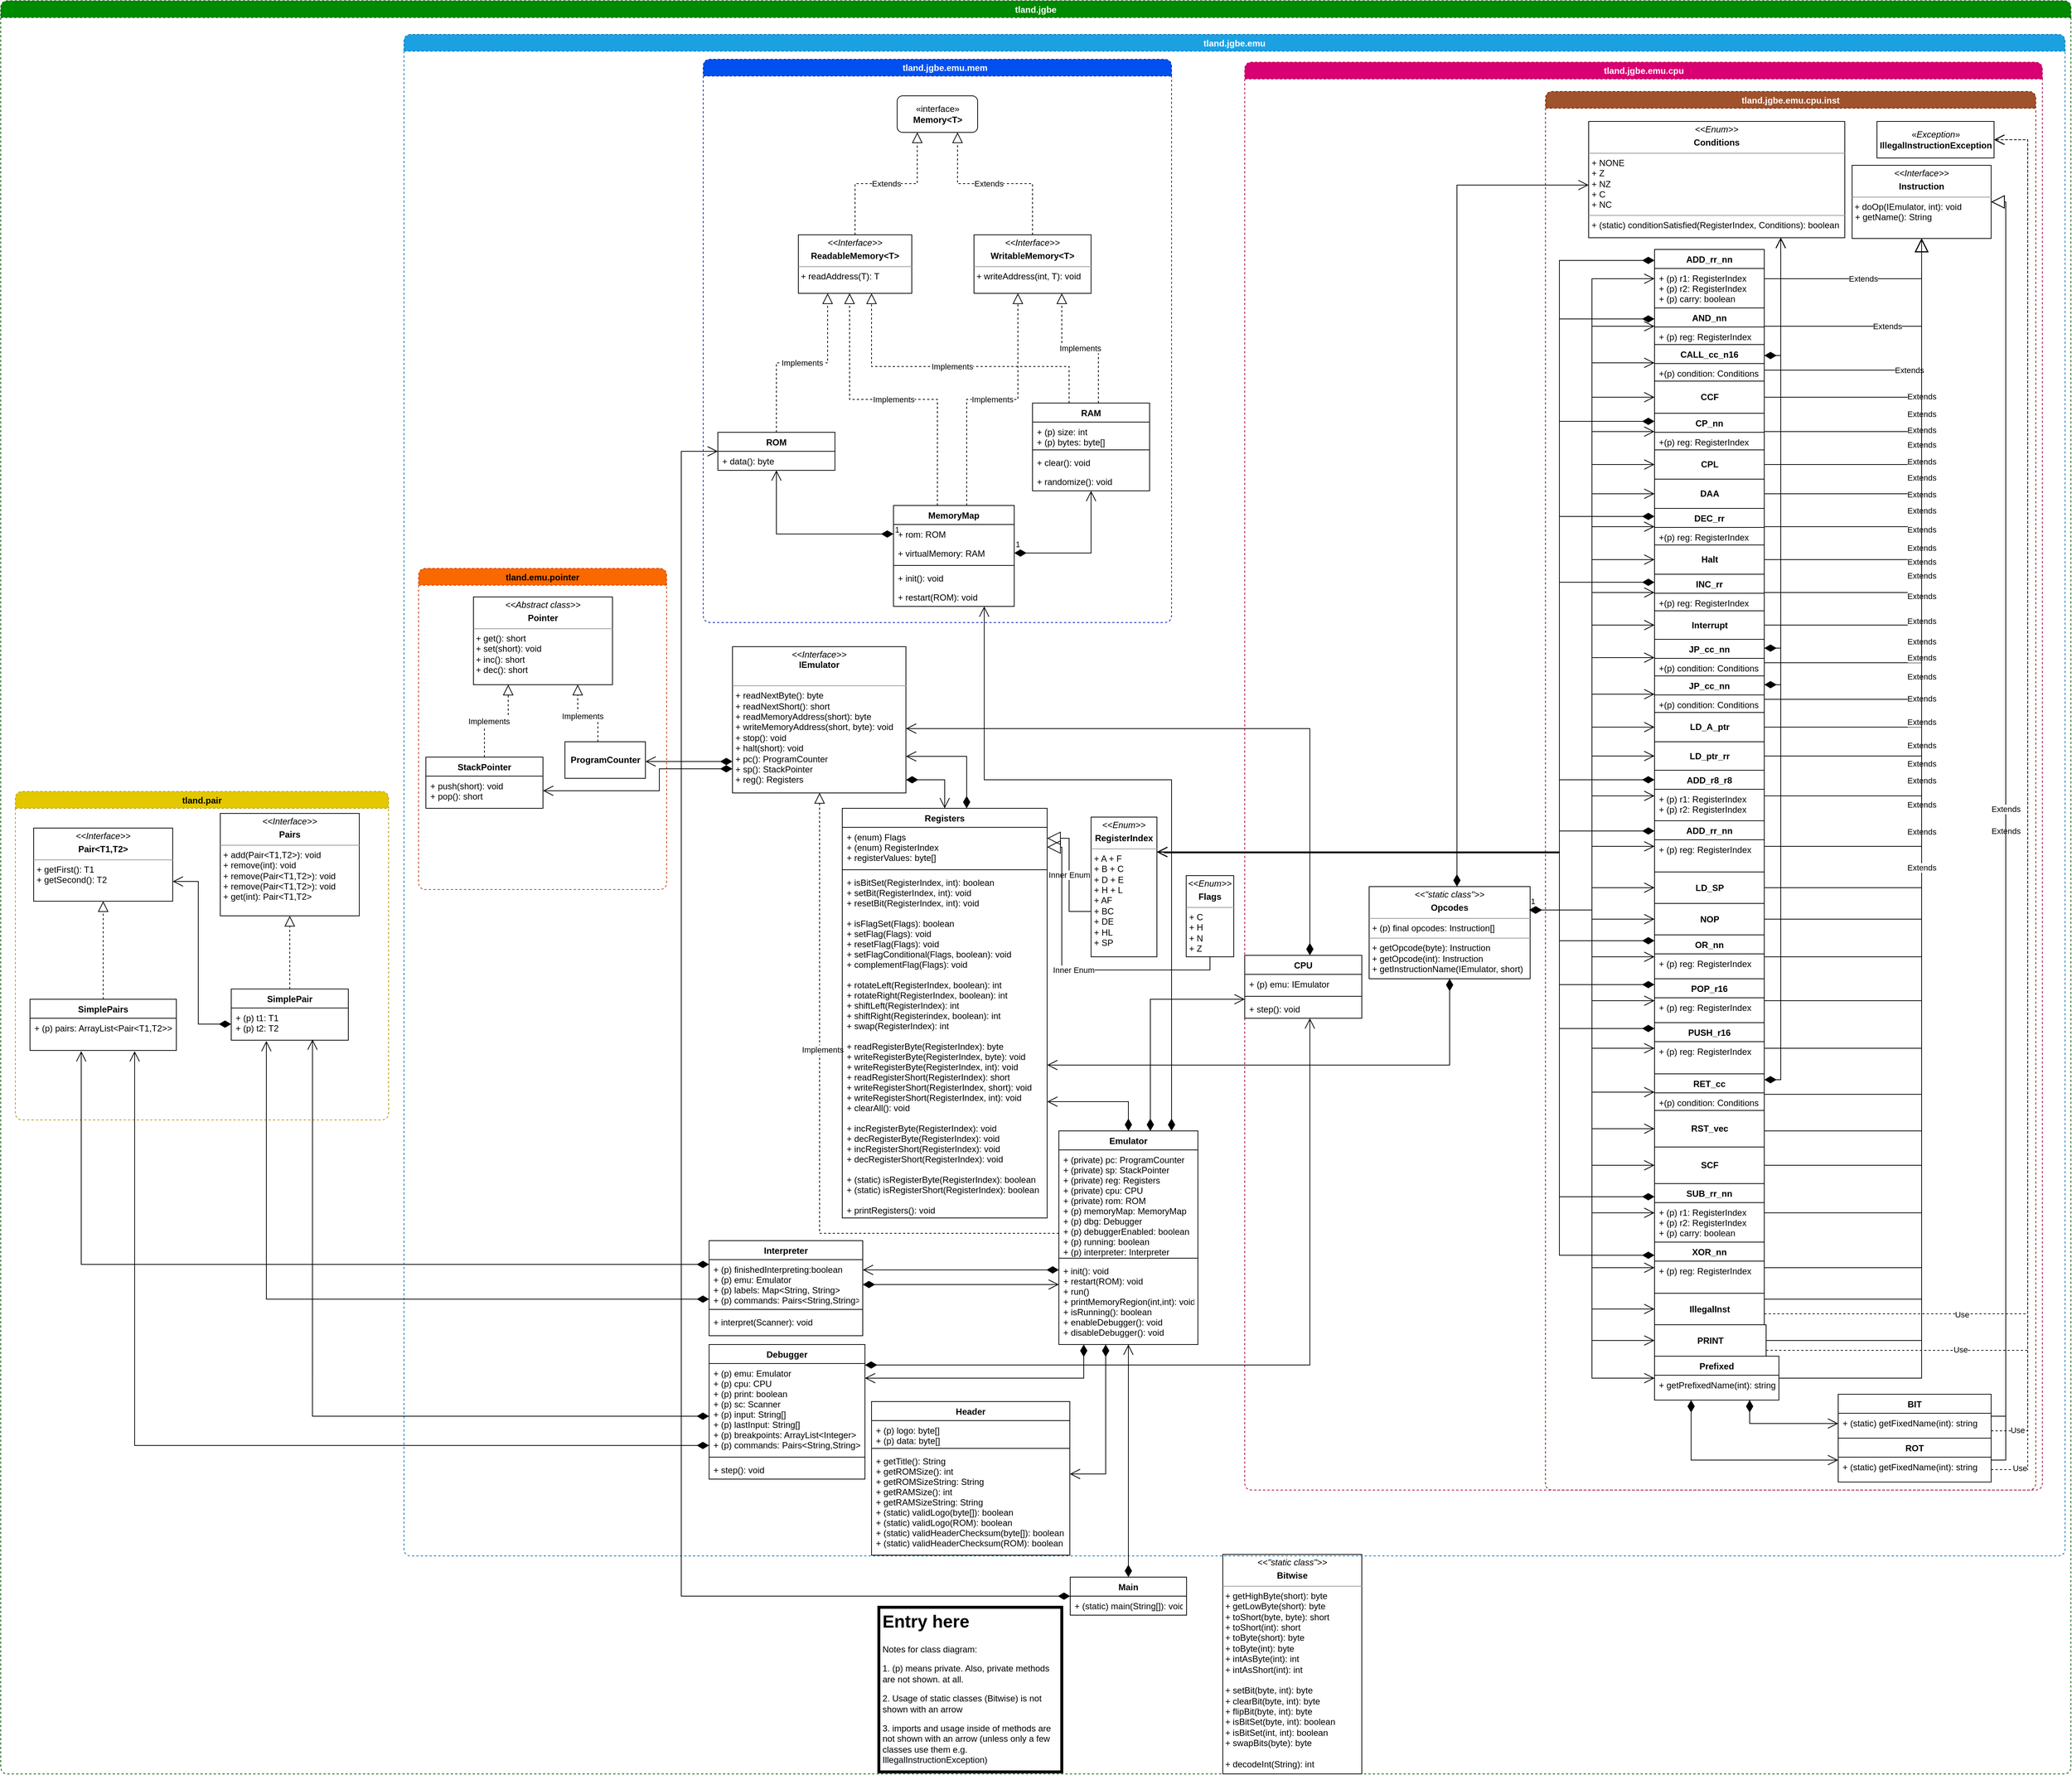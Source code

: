 <mxfile version="17.4.6" type="device"><diagram id="K1dRqySYfvsEIHq_fg3B" name="Page-1"><mxGraphModel dx="2591" dy="3741" grid="1" gridSize="10" guides="1" tooltips="1" connect="1" arrows="1" fold="1" page="1" pageScale="1" pageWidth="1169" pageHeight="827" math="0" shadow="0"><root><mxCell id="0"/><mxCell id="1" parent="0"/><mxCell id="V7m9jsPefHYhx7sML1CV-107" value="tland.jgbe" style="swimlane;dashed=1;rounded=1;swimlaneLine=1;fillColor=#008a00;fontColor=#ffffff;strokeColor=#005700;" parent="1" vertex="1"><mxGeometry x="-810" y="-1625" width="2829" height="2424" as="geometry"><mxRectangle x="850" y="-590" width="90" height="23" as="alternateBounds"/></mxGeometry></mxCell><mxCell id="V7m9jsPefHYhx7sML1CV-163" value="tland.pair" style="swimlane;dashed=1;rounded=1;swimlaneLine=1;fillColor=#e3c800;fontColor=#000000;strokeColor=#B09500;" parent="V7m9jsPefHYhx7sML1CV-107" vertex="1"><mxGeometry x="20" y="1081" width="510" height="449" as="geometry"><mxRectangle x="850" y="-590" width="90" height="23" as="alternateBounds"/></mxGeometry></mxCell><mxCell id="V7m9jsPefHYhx7sML1CV-172" value="&lt;p style=&quot;margin: 0px ; margin-top: 4px ; text-align: center&quot;&gt;&lt;i&gt;&amp;lt;&amp;lt;Interface&amp;gt;&amp;gt;&lt;/i&gt;&lt;b&gt;&lt;br&gt;&lt;/b&gt;&lt;/p&gt;&lt;p style=&quot;margin: 0px ; margin-top: 4px ; text-align: center&quot;&gt;&lt;b&gt;Pai&lt;/b&gt;&lt;b&gt;r&amp;lt;T1,T2&amp;gt;&lt;/b&gt;&lt;br&gt;&lt;/p&gt;&lt;hr size=&quot;1&quot;&gt;&lt;p style=&quot;margin: 0px ; margin-left: 4px&quot;&gt;+ getFirst(): T1&lt;br&gt;&lt;/p&gt;&lt;p style=&quot;margin: 0px ; margin-left: 4px&quot;&gt;+ getSecond(): T2&lt;/p&gt;" style="verticalAlign=top;align=left;overflow=fill;fontSize=12;fontFamily=Helvetica;html=1;rounded=0;" parent="V7m9jsPefHYhx7sML1CV-163" vertex="1"><mxGeometry x="25" y="50" width="190" height="100" as="geometry"/></mxCell><mxCell id="V7m9jsPefHYhx7sML1CV-173" value="&lt;p style=&quot;margin: 0px ; margin-top: 4px ; text-align: center&quot;&gt;&lt;i&gt;&amp;lt;&amp;lt;Interface&amp;gt;&amp;gt;&lt;/i&gt;&lt;b&gt;&lt;br&gt;&lt;/b&gt;&lt;/p&gt;&lt;p style=&quot;margin: 0px ; margin-top: 4px ; text-align: center&quot;&gt;&lt;b&gt;Pairs&lt;/b&gt;&lt;br&gt;&lt;/p&gt;&lt;hr size=&quot;1&quot;&gt;&lt;p style=&quot;margin: 0px ; margin-left: 4px&quot;&gt;+ add(Pair&amp;lt;T1,T2&amp;gt;): void&lt;/p&gt;&lt;p style=&quot;margin: 0px ; margin-left: 4px&quot;&gt;+ remove(int): void&lt;/p&gt;&lt;p style=&quot;margin: 0px ; margin-left: 4px&quot;&gt;+ remove(Pair&amp;lt;T1,T2&amp;gt;): void&lt;/p&gt;&lt;p style=&quot;margin: 0px ; margin-left: 4px&quot;&gt;+ remove(Pair&amp;lt;T1,T2&amp;gt;): void&lt;/p&gt;&lt;p style=&quot;margin: 0px ; margin-left: 4px&quot;&gt;+ get(int): Pair&amp;lt;T1,T2&amp;gt;&lt;br&gt;&lt;/p&gt;" style="verticalAlign=top;align=left;overflow=fill;fontSize=12;fontFamily=Helvetica;html=1;rounded=0;" parent="V7m9jsPefHYhx7sML1CV-163" vertex="1"><mxGeometry x="280" y="30" width="190" height="140" as="geometry"/></mxCell><mxCell id="V7m9jsPefHYhx7sML1CV-181" style="edgeStyle=orthogonalEdgeStyle;rounded=0;orthogonalLoop=1;jettySize=auto;html=1;startArrow=diamondThin;startFill=1;endArrow=open;endFill=0;elbow=vertical;endSize=12;startSize=14;exitX=0;exitY=0.5;exitDx=0;exitDy=0;" parent="V7m9jsPefHYhx7sML1CV-163" source="J2Q47_YLSSsTHHYu32UG-27" target="V7m9jsPefHYhx7sML1CV-172" edge="1"><mxGeometry relative="1" as="geometry"><Array as="points"><mxPoint x="250" y="318"/><mxPoint x="250" y="123"/></Array><mxPoint x="320" y="315" as="sourcePoint"/></mxGeometry></mxCell><mxCell id="V7m9jsPefHYhx7sML1CV-194" value="" style="endArrow=block;dashed=1;endFill=0;endSize=12;html=1;rounded=0;elbow=vertical;" parent="V7m9jsPefHYhx7sML1CV-163" source="J2Q47_YLSSsTHHYu32UG-30" target="V7m9jsPefHYhx7sML1CV-172" edge="1"><mxGeometry width="160" relative="1" as="geometry"><mxPoint x="120" y="290" as="sourcePoint"/><mxPoint x="240" y="251" as="targetPoint"/></mxGeometry></mxCell><mxCell id="V7m9jsPefHYhx7sML1CV-195" value="" style="endArrow=block;dashed=1;endFill=0;endSize=12;html=1;rounded=0;elbow=vertical;" parent="V7m9jsPefHYhx7sML1CV-163" source="J2Q47_YLSSsTHHYu32UG-26" target="V7m9jsPefHYhx7sML1CV-173" edge="1"><mxGeometry width="160" relative="1" as="geometry"><mxPoint x="375" y="290" as="sourcePoint"/><mxPoint x="530" y="241" as="targetPoint"/></mxGeometry></mxCell><mxCell id="J2Q47_YLSSsTHHYu32UG-26" value="SimplePair" style="swimlane;fontStyle=1;align=center;verticalAlign=top;childLayout=stackLayout;horizontal=1;startSize=26;horizontalStack=0;resizeParent=1;resizeParentMax=0;resizeLast=0;collapsible=1;marginBottom=0;" vertex="1" parent="V7m9jsPefHYhx7sML1CV-163"><mxGeometry x="295" y="270" width="160" height="70" as="geometry"/></mxCell><mxCell id="J2Q47_YLSSsTHHYu32UG-27" value="+ (p) t1: T1&#xA;+ (p) t2: T2&#xA;" style="text;strokeColor=none;fillColor=none;align=left;verticalAlign=top;spacingLeft=4;spacingRight=4;overflow=hidden;rotatable=0;points=[[0,0.5],[1,0.5]];portConstraint=eastwest;" vertex="1" parent="J2Q47_YLSSsTHHYu32UG-26"><mxGeometry y="26" width="160" height="44" as="geometry"/></mxCell><mxCell id="J2Q47_YLSSsTHHYu32UG-30" value="SimplePairs" style="swimlane;fontStyle=1;align=center;verticalAlign=top;childLayout=stackLayout;horizontal=1;startSize=26;horizontalStack=0;resizeParent=1;resizeParentMax=0;resizeLast=0;collapsible=1;marginBottom=0;" vertex="1" parent="V7m9jsPefHYhx7sML1CV-163"><mxGeometry x="20" y="284" width="200" height="70" as="geometry"/></mxCell><mxCell id="J2Q47_YLSSsTHHYu32UG-31" value="+ (p) pairs: ArrayList&lt;Pair&lt;T1,T2&gt;&gt;" style="text;strokeColor=none;fillColor=none;align=left;verticalAlign=top;spacingLeft=4;spacingRight=4;overflow=hidden;rotatable=0;points=[[0,0.5],[1,0.5]];portConstraint=eastwest;" vertex="1" parent="J2Q47_YLSSsTHHYu32UG-30"><mxGeometry y="26" width="200" height="44" as="geometry"/></mxCell><mxCell id="V7m9jsPefHYhx7sML1CV-271" value="Main" style="swimlane;fontStyle=1;align=center;verticalAlign=top;childLayout=stackLayout;horizontal=1;startSize=26;horizontalStack=0;resizeParent=1;resizeParentMax=0;resizeLast=0;collapsible=1;marginBottom=0;rounded=0;" parent="V7m9jsPefHYhx7sML1CV-107" vertex="1"><mxGeometry x="1461.5" y="2155" width="159" height="52" as="geometry"/></mxCell><mxCell id="V7m9jsPefHYhx7sML1CV-274" value="+ (static) main(String[]): void" style="text;strokeColor=none;fillColor=none;align=left;verticalAlign=top;spacingLeft=4;spacingRight=4;overflow=hidden;rotatable=0;points=[[0,0.5],[1,0.5]];portConstraint=eastwest;rounded=0;" parent="V7m9jsPefHYhx7sML1CV-271" vertex="1"><mxGeometry y="26" width="159" height="26" as="geometry"/></mxCell><mxCell id="V7m9jsPefHYhx7sML1CV-281" value="&lt;p style=&quot;margin: 0px ; margin-top: 4px ; text-align: center&quot;&gt;&lt;i&gt;&amp;lt;&amp;lt;&quot;static class&quot;&amp;gt;&amp;gt;&lt;/i&gt;&lt;/p&gt;&lt;p style=&quot;margin: 0px ; margin-top: 4px ; text-align: center&quot;&gt;&lt;b&gt;Bitwise&lt;/b&gt;&lt;br&gt;&lt;b&gt;&lt;/b&gt;&lt;/p&gt;&lt;hr size=&quot;1&quot;&gt;&lt;div&gt;&amp;nbsp;+ getHighByte(short): byte&lt;br&gt;&lt;/div&gt;&lt;div&gt;&amp;nbsp;+ getLowByte(short): byte&lt;/div&gt;&lt;div&gt;&amp;nbsp;+ toShort(byte, byte): short&lt;/div&gt;&lt;div&gt;&amp;nbsp;+ toShort(int): short&lt;/div&gt;&lt;div&gt;&amp;nbsp;+ toByte(short): byte&lt;/div&gt;&lt;div&gt;&amp;nbsp;+ toByte(int): byte&lt;/div&gt;&lt;div&gt;&amp;nbsp;+ intAsByte(int): int&lt;/div&gt;&lt;div&gt;&amp;nbsp;+ intAsShort(int): int&lt;/div&gt;&lt;div&gt;&lt;br&gt;&lt;/div&gt;&lt;div&gt;&amp;nbsp;+ setBit(byte, int): byte&lt;/div&gt;&lt;div&gt;&amp;nbsp;+ clearBit(byte, int): byte&lt;/div&gt;&lt;div&gt;&amp;nbsp;+ flipBit(byte, int): byte&lt;/div&gt;&lt;div&gt;&amp;nbsp;+ isBitSet(byte, int): boolean&lt;/div&gt;&lt;div&gt;&amp;nbsp;+ isBitSet(int, int): boolean&lt;/div&gt;&lt;div&gt;&amp;nbsp;+ swapBits(byte): byte&lt;/div&gt;&lt;div&gt;&lt;br&gt;&lt;/div&gt;&lt;div&gt;&amp;nbsp;+ decodeInt(String): int&lt;br&gt;&lt;/div&gt;&lt;div&gt;&lt;br&gt;&lt;/div&gt;" style="verticalAlign=top;align=left;overflow=fill;fontSize=12;fontFamily=Helvetica;html=1;rounded=0;" parent="V7m9jsPefHYhx7sML1CV-107" vertex="1"><mxGeometry x="1670" y="2124" width="190" height="300" as="geometry"/></mxCell><mxCell id="J2Q47_YLSSsTHHYu32UG-32" value="&lt;h1&gt;Entry here&lt;br&gt;&lt;/h1&gt;&lt;p&gt;Notes for class diagram:&lt;/p&gt;&lt;p&gt;1. (p) means private. Also, private methods are not shown. at all.&lt;/p&gt;&lt;p&gt;2. Usage of static classes (Bitwise) is not shown with an arrow&lt;/p&gt;&lt;p&gt;3. imports and usage inside of methods are not shown with an arrow (unless only a few classes use them e.g. IllegalInstructionException)&lt;br&gt;&lt;/p&gt;" style="text;html=1;strokeColor=default;fillColor=none;spacing=5;spacingTop=-20;whiteSpace=wrap;overflow=hidden;rounded=0;strokeWidth=4;" vertex="1" parent="V7m9jsPefHYhx7sML1CV-107"><mxGeometry x="1200" y="2196.25" width="250" height="225" as="geometry"/></mxCell><mxCell id="V7m9jsPefHYhx7sML1CV-148" value="tland.emu.pointer" style="swimlane;dashed=1;rounded=1;swimlaneLine=1;fillColor=#fa6800;fontColor=#000000;strokeColor=#C73500;" parent="1" vertex="1"><mxGeometry x="-239" y="-849" width="339" height="439" as="geometry"><mxRectangle x="850" y="-590" width="90" height="23" as="alternateBounds"/></mxGeometry></mxCell><mxCell id="V7m9jsPefHYhx7sML1CV-201" value="tland.jgbe.emu" style="swimlane;dashed=1;rounded=1;swimlaneLine=1;fillColor=#1ba1e2;fontColor=#ffffff;strokeColor=#006EAF;" parent="V7m9jsPefHYhx7sML1CV-148" vertex="1"><mxGeometry x="-20" y="-730" width="2270" height="2080" as="geometry"><mxRectangle x="850" y="-590" width="90" height="23" as="alternateBounds"/></mxGeometry></mxCell><mxCell id="V7m9jsPefHYhx7sML1CV-291" style="edgeStyle=orthogonalEdgeStyle;rounded=0;orthogonalLoop=1;jettySize=auto;html=1;startArrow=diamondThin;startFill=1;endArrow=open;endFill=0;startSize=14;endSize=12;exitX=0.5;exitY=0;exitDx=0;exitDy=0;" parent="V7m9jsPefHYhx7sML1CV-201" source="WZChmY0IEsFH739HOXVH-25" target="WZChmY0IEsFH739HOXVH-56" edge="1"><mxGeometry relative="1" as="geometry"><Array as="points"><mxPoint x="990" y="1459"/></Array></mxGeometry></mxCell><mxCell id="J2Q47_YLSSsTHHYu32UG-25" style="edgeStyle=orthogonalEdgeStyle;rounded=0;orthogonalLoop=1;jettySize=auto;html=1;startArrow=diamondThin;startFill=1;endArrow=open;endFill=0;startSize=14;endSize=12;" edge="1" parent="V7m9jsPefHYhx7sML1CV-201" source="WZChmY0IEsFH739HOXVH-25" target="J2Q47_YLSSsTHHYu32UG-24"><mxGeometry relative="1" as="geometry"><Array as="points"><mxPoint x="959" y="1968"/></Array></mxGeometry></mxCell><mxCell id="WZChmY0IEsFH739HOXVH-25" value="Emulator" style="swimlane;fontStyle=1;align=center;verticalAlign=top;childLayout=stackLayout;horizontal=1;startSize=26;horizontalStack=0;resizeParent=1;resizeParentMax=0;resizeLast=0;collapsible=1;marginBottom=0;" parent="V7m9jsPefHYhx7sML1CV-201" vertex="1"><mxGeometry x="895" y="1499" width="190" height="292" as="geometry"/></mxCell><mxCell id="V7m9jsPefHYhx7sML1CV-150" value="+ (private) pc: ProgramCounter&#xA;+ (private) sp: StackPointer&#xA;+ (private) reg: Registers&#xA;+ (private) cpu: CPU&#xA;+ (private) rom: ROM&#xA;+ (p) memoryMap: MemoryMap&#xA;+ (p) dbg: Debugger&#xA;+ (p) debuggerEnabled: boolean&#xA;+ (p) running: boolean&#xA;+ (p) interpreter: Interpreter&#xA;&#xA;&#xA;" style="text;strokeColor=none;fillColor=none;align=left;verticalAlign=top;spacingLeft=4;spacingRight=4;overflow=hidden;rotatable=0;points=[[0,0.5],[1,0.5]];portConstraint=eastwest;" parent="WZChmY0IEsFH739HOXVH-25" vertex="1"><mxGeometry y="26" width="190" height="144" as="geometry"/></mxCell><mxCell id="V7m9jsPefHYhx7sML1CV-151" value="" style="line;strokeWidth=1;fillColor=none;align=left;verticalAlign=middle;spacingTop=-1;spacingLeft=3;spacingRight=3;rotatable=0;labelPosition=right;points=[];portConstraint=eastwest;" parent="WZChmY0IEsFH739HOXVH-25" vertex="1"><mxGeometry y="170" width="190" height="8" as="geometry"/></mxCell><mxCell id="WZChmY0IEsFH739HOXVH-28" value="+ init(): void&#xA;+ restart(ROM): void&#xA;+ run()&#xA;+ printMemoryRegion(int,int): void+ stopRunning(): void&#xA;+ isRunning(): boolean&#xA;+ enableDebugger(): void&#xA;+ disableDebugger(): void&#xA;" style="text;strokeColor=none;fillColor=none;align=left;verticalAlign=top;spacingLeft=4;spacingRight=4;overflow=hidden;rotatable=0;points=[[0,0.5],[1,0.5]];portConstraint=eastwest;" parent="WZChmY0IEsFH739HOXVH-25" vertex="1"><mxGeometry y="178" width="190" height="114" as="geometry"/></mxCell><mxCell id="V7m9jsPefHYhx7sML1CV-292" style="edgeStyle=orthogonalEdgeStyle;rounded=0;orthogonalLoop=1;jettySize=auto;html=1;entryX=1;entryY=0.75;entryDx=0;entryDy=0;startArrow=diamondThin;startFill=1;endArrow=open;endFill=0;startSize=14;endSize=12;" parent="V7m9jsPefHYhx7sML1CV-201" source="WZChmY0IEsFH739HOXVH-53" target="V7m9jsPefHYhx7sML1CV-129" edge="1"><mxGeometry relative="1" as="geometry"><Array as="points"><mxPoint x="769" y="987"/></Array></mxGeometry></mxCell><mxCell id="V7m9jsPefHYhx7sML1CV-212" style="edgeStyle=orthogonalEdgeStyle;rounded=0;orthogonalLoop=1;jettySize=auto;html=1;startArrow=diamondThin;startFill=1;endArrow=open;endFill=0;endSize=12;startSize=14;" parent="V7m9jsPefHYhx7sML1CV-201" source="WZChmY0IEsFH739HOXVH-25" target="WZChmY0IEsFH739HOXVH-30" edge="1"><mxGeometry relative="1" as="geometry"><Array as="points"><mxPoint x="1020" y="1319"/></Array></mxGeometry></mxCell><mxCell id="V7m9jsPefHYhx7sML1CV-269" style="edgeStyle=orthogonalEdgeStyle;rounded=0;orthogonalLoop=1;jettySize=auto;html=1;startArrow=diamondThin;startFill=1;endArrow=open;endFill=0;endSize=12;startSize=14;" parent="V7m9jsPefHYhx7sML1CV-201" source="V7m9jsPefHYhx7sML1CV-129" target="V7m9jsPefHYhx7sML1CV-125" edge="1"><mxGeometry relative="1" as="geometry"><Array as="points"><mxPoint x="359" y="994"/><mxPoint x="359" y="994"/></Array></mxGeometry></mxCell><mxCell id="V7m9jsPefHYhx7sML1CV-270" style="edgeStyle=orthogonalEdgeStyle;rounded=0;orthogonalLoop=1;jettySize=auto;html=1;startArrow=diamondThin;startFill=1;endArrow=open;endFill=0;endSize=12;startSize=14;" parent="V7m9jsPefHYhx7sML1CV-201" source="V7m9jsPefHYhx7sML1CV-129" target="V7m9jsPefHYhx7sML1CV-139" edge="1"><mxGeometry relative="1" as="geometry"><Array as="points"><mxPoint x="349" y="1004"/><mxPoint x="349" y="1034"/></Array></mxGeometry></mxCell><mxCell id="J2Q47_YLSSsTHHYu32UG-120" style="edgeStyle=orthogonalEdgeStyle;rounded=0;orthogonalLoop=1;jettySize=auto;html=1;startArrow=diamondThin;startFill=1;endArrow=open;endFill=0;startSize=14;endSize=12;" edge="1" parent="V7m9jsPefHYhx7sML1CV-201" source="V7m9jsPefHYhx7sML1CV-129" target="WZChmY0IEsFH739HOXVH-53"><mxGeometry relative="1" as="geometry"><Array as="points"><mxPoint x="739" y="1019"/></Array></mxGeometry></mxCell><mxCell id="V7m9jsPefHYhx7sML1CV-129" value="&lt;p style=&quot;margin: 0px ; margin-top: 4px ; text-align: center&quot;&gt;&lt;i&gt;&amp;lt;&amp;lt;Interface&amp;gt;&amp;gt;&lt;/i&gt;&lt;br&gt;&lt;b&gt;IEmulator&lt;/b&gt;&lt;/p&gt;&lt;br&gt;&lt;hr size=&quot;1&quot;&gt;&lt;p style=&quot;margin: 0px ; margin-left: 4px&quot;&gt;+ readNextByte(): byte&lt;/p&gt;&lt;p style=&quot;margin: 0px ; margin-left: 4px&quot;&gt;+ readNextShort(): short&lt;/p&gt;&lt;p style=&quot;margin: 0px ; margin-left: 4px&quot;&gt;+ readMemoryAddress(short): byte&lt;/p&gt;&lt;p style=&quot;margin: 0px ; margin-left: 4px&quot;&gt;+ writeMemoryAddress(short, byte): void&lt;/p&gt;&lt;p style=&quot;margin: 0px ; margin-left: 4px&quot;&gt;+ stop(): void&lt;/p&gt;&lt;p style=&quot;margin: 0px ; margin-left: 4px&quot;&gt;+ halt(short): void&lt;/p&gt;&lt;p style=&quot;margin: 0px ; margin-left: 4px&quot;&gt;+ pc(): ProgramCounter&lt;/p&gt;&lt;p style=&quot;margin: 0px ; margin-left: 4px&quot;&gt;+ sp(): StackPointer&lt;/p&gt;&lt;p style=&quot;margin: 0px ; margin-left: 4px&quot;&gt;+ reg(): Registers&lt;br&gt;&lt;/p&gt;" style="verticalAlign=top;align=left;overflow=fill;fontSize=12;fontFamily=Helvetica;html=1;rounded=0;" parent="V7m9jsPefHYhx7sML1CV-201" vertex="1"><mxGeometry x="449" y="837" width="237" height="200" as="geometry"/></mxCell><mxCell id="WZChmY0IEsFH739HOXVH-42" value="" style="endArrow=open;html=1;endSize=12;startArrow=diamondThin;startSize=14;startFill=1;edgeStyle=orthogonalEdgeStyle;align=left;verticalAlign=bottom;rounded=0;strokeColor=default;endFill=0;" parent="V7m9jsPefHYhx7sML1CV-201" source="WZChmY0IEsFH739HOXVH-30" target="V7m9jsPefHYhx7sML1CV-129" edge="1"><mxGeometry x="-0.963" y="-20" relative="1" as="geometry"><mxPoint x="1020" y="1390" as="sourcePoint"/><mxPoint x="1180" y="1390" as="targetPoint"/><Array as="points"><mxPoint x="1238" y="949"/></Array><mxPoint as="offset"/></mxGeometry></mxCell><mxCell id="V7m9jsPefHYhx7sML1CV-145" value="" style="endArrow=block;dashed=1;endFill=0;endSize=12;html=1;rounded=0;elbow=vertical;edgeStyle=orthogonalEdgeStyle;" parent="V7m9jsPefHYhx7sML1CV-201" source="WZChmY0IEsFH739HOXVH-25" target="V7m9jsPefHYhx7sML1CV-129" edge="1"><mxGeometry width="160" relative="1" as="geometry"><mxPoint x="230" y="1174" as="sourcePoint"/><mxPoint x="700" y="1084" as="targetPoint"/><Array as="points"><mxPoint x="568" y="1639"/></Array></mxGeometry></mxCell><mxCell id="V7m9jsPefHYhx7sML1CV-203" value="Implements" style="edgeLabel;html=1;align=center;verticalAlign=middle;resizable=0;points=[];" parent="V7m9jsPefHYhx7sML1CV-145" vertex="1" connectable="0"><mxGeometry x="0.244" y="-4" relative="1" as="geometry"><mxPoint as="offset"/></mxGeometry></mxCell><mxCell id="V7m9jsPefHYhx7sML1CV-298" style="edgeStyle=orthogonalEdgeStyle;rounded=0;orthogonalLoop=1;jettySize=auto;html=1;startArrow=diamondThin;startFill=1;endArrow=open;endFill=0;startSize=14;endSize=12;" parent="V7m9jsPefHYhx7sML1CV-201" source="V7m9jsPefHYhx7sML1CV-182" target="WZChmY0IEsFH739HOXVH-30" edge="1"><mxGeometry relative="1" as="geometry"><Array as="points"><mxPoint x="1238" y="1819"/></Array></mxGeometry></mxCell><mxCell id="V7m9jsPefHYhx7sML1CV-182" value="Debugger" style="swimlane;fontStyle=1;align=center;verticalAlign=top;childLayout=stackLayout;horizontal=1;startSize=26;horizontalStack=0;resizeParent=1;resizeParentMax=0;resizeLast=0;collapsible=1;marginBottom=0;rounded=0;" parent="V7m9jsPefHYhx7sML1CV-201" vertex="1"><mxGeometry x="417" y="1791" width="213" height="184" as="geometry"/></mxCell><mxCell id="J2Q47_YLSSsTHHYu32UG-38" value="+ (p) emu: Emulator&#xA;+ (p) cpu: CPU&#xA;+ (p) print: boolean&#xA;+ (p) sc: Scanner&#xA;+ (p) input: String[]&#xA;+ (p) lastInput: String[]&#xA;+ (p) breakpoints: ArrayList&lt;Integer&gt;&#xA;+ (p) commands: Pairs&lt;String,String&gt;&#xA;" style="text;strokeColor=none;fillColor=none;align=left;verticalAlign=top;spacingLeft=4;spacingRight=4;overflow=hidden;rotatable=0;points=[[0,0.5],[1,0.5]];portConstraint=eastwest;rounded=0;" vertex="1" parent="V7m9jsPefHYhx7sML1CV-182"><mxGeometry y="26" width="213" height="124" as="geometry"/></mxCell><mxCell id="J2Q47_YLSSsTHHYu32UG-36" value="" style="line;strokeWidth=1;fillColor=none;align=left;verticalAlign=middle;spacingTop=-1;spacingLeft=3;spacingRight=3;rotatable=0;labelPosition=right;points=[];portConstraint=eastwest;" vertex="1" parent="V7m9jsPefHYhx7sML1CV-182"><mxGeometry y="150" width="213" height="8" as="geometry"/></mxCell><mxCell id="V7m9jsPefHYhx7sML1CV-185" value="+ step(): void" style="text;strokeColor=none;fillColor=none;align=left;verticalAlign=top;spacingLeft=4;spacingRight=4;overflow=hidden;rotatable=0;points=[[0,0.5],[1,0.5]];portConstraint=eastwest;rounded=0;" parent="V7m9jsPefHYhx7sML1CV-182" vertex="1"><mxGeometry y="158" width="213" height="26" as="geometry"/></mxCell><mxCell id="J2Q47_YLSSsTHHYu32UG-35" style="edgeStyle=orthogonalEdgeStyle;rounded=0;orthogonalLoop=1;jettySize=auto;html=1;startArrow=diamondThin;startFill=1;endArrow=open;endFill=0;startSize=14;endSize=12;" edge="1" parent="V7m9jsPefHYhx7sML1CV-201" source="V7m9jsPefHYhx7sML1CV-186" target="WZChmY0IEsFH739HOXVH-28"><mxGeometry relative="1" as="geometry"><Array as="points"><mxPoint x="749" y="1709"/><mxPoint x="749" y="1709"/></Array></mxGeometry></mxCell><mxCell id="V7m9jsPefHYhx7sML1CV-186" value="Interpreter" style="swimlane;fontStyle=1;align=center;verticalAlign=top;childLayout=stackLayout;horizontal=1;startSize=26;horizontalStack=0;resizeParent=1;resizeParentMax=0;resizeLast=0;collapsible=1;marginBottom=0;rounded=0;" parent="V7m9jsPefHYhx7sML1CV-201" vertex="1"><mxGeometry x="417" y="1649" width="210" height="130" as="geometry"/></mxCell><mxCell id="J2Q47_YLSSsTHHYu32UG-34" value="+ (p) finishedInterpreting:boolean&#xA;+ (p) emu: Emulator&#xA;+ (p) labels: Map&lt;String, String&gt;&#xA;+ (p) commands: Pairs&lt;String,String&gt;&#xA;" style="text;strokeColor=none;fillColor=none;align=left;verticalAlign=top;spacingLeft=4;spacingRight=4;overflow=hidden;rotatable=0;points=[[0,0.5],[1,0.5]];portConstraint=eastwest;rounded=0;" vertex="1" parent="V7m9jsPefHYhx7sML1CV-186"><mxGeometry y="26" width="210" height="64" as="geometry"/></mxCell><mxCell id="J2Q47_YLSSsTHHYu32UG-33" value="" style="line;strokeWidth=1;fillColor=none;align=left;verticalAlign=middle;spacingTop=-1;spacingLeft=3;spacingRight=3;rotatable=0;labelPosition=right;points=[];portConstraint=eastwest;" vertex="1" parent="V7m9jsPefHYhx7sML1CV-186"><mxGeometry y="90" width="210" height="8" as="geometry"/></mxCell><mxCell id="V7m9jsPefHYhx7sML1CV-189" value="+ interpret(Scanner): void&#xA;" style="text;strokeColor=none;fillColor=none;align=left;verticalAlign=top;spacingLeft=4;spacingRight=4;overflow=hidden;rotatable=0;points=[[0,0.5],[1,0.5]];portConstraint=eastwest;rounded=0;" parent="V7m9jsPefHYhx7sML1CV-186" vertex="1"><mxGeometry y="98" width="210" height="32" as="geometry"/></mxCell><mxCell id="V7m9jsPefHYhx7sML1CV-108" value="tland.jgbe.emu.cpu.inst" style="swimlane;dashed=1;rounded=1;swimlaneLine=1;fillColor=#a0522d;fontColor=#ffffff;strokeColor=#6D1F00;" parent="V7m9jsPefHYhx7sML1CV-201" vertex="1"><mxGeometry x="1560" y="78" width="670" height="1912" as="geometry"><mxRectangle x="850" y="-590" width="90" height="23" as="alternateBounds"/></mxGeometry></mxCell><mxCell id="WZChmY0IEsFH739HOXVH-139" value="tland.jgbe.emu.cpu" style="swimlane;rounded=1;shadow=0;glass=0;dashed=1;strokeWidth=1;html=1;fillColor=#d80073;strokeColor=#A50040;fontColor=#ffffff;" parent="V7m9jsPefHYhx7sML1CV-201" vertex="1"><mxGeometry x="1149" y="38" width="1090" height="1952" as="geometry"/></mxCell><mxCell id="WZChmY0IEsFH739HOXVH-30" value="CPU" style="swimlane;fontStyle=1;align=center;verticalAlign=top;childLayout=stackLayout;horizontal=1;startSize=26;horizontalStack=0;resizeParent=1;resizeParentMax=0;resizeLast=0;collapsible=1;marginBottom=0;" parent="WZChmY0IEsFH739HOXVH-139" vertex="1"><mxGeometry y="1221" width="160" height="86" as="geometry"/></mxCell><mxCell id="WZChmY0IEsFH739HOXVH-31" value="+ (p) emu: IEmulator" style="text;strokeColor=none;fillColor=none;align=left;verticalAlign=top;spacingLeft=4;spacingRight=4;overflow=hidden;rotatable=0;points=[[0,0.5],[1,0.5]];portConstraint=eastwest;" parent="WZChmY0IEsFH739HOXVH-30" vertex="1"><mxGeometry y="26" width="160" height="26" as="geometry"/></mxCell><mxCell id="WZChmY0IEsFH739HOXVH-32" value="" style="line;strokeWidth=1;fillColor=none;align=left;verticalAlign=middle;spacingTop=-1;spacingLeft=3;spacingRight=3;rotatable=0;labelPosition=right;points=[];portConstraint=eastwest;" parent="WZChmY0IEsFH739HOXVH-30" vertex="1"><mxGeometry y="52" width="160" height="8" as="geometry"/></mxCell><mxCell id="WZChmY0IEsFH739HOXVH-33" value="+ step(): void" style="text;strokeColor=none;fillColor=none;align=left;verticalAlign=top;spacingLeft=4;spacingRight=4;overflow=hidden;rotatable=0;points=[[0,0.5],[1,0.5]];portConstraint=eastwest;" parent="WZChmY0IEsFH739HOXVH-30" vertex="1"><mxGeometry y="60" width="160" height="26" as="geometry"/></mxCell><mxCell id="J2Q47_YLSSsTHHYu32UG-11" style="edgeStyle=orthogonalEdgeStyle;rounded=0;orthogonalLoop=1;jettySize=auto;html=1;startArrow=diamondThin;startFill=1;endArrow=open;endFill=0;startSize=14;endSize=12;" edge="1" parent="WZChmY0IEsFH739HOXVH-139" source="J2Q47_YLSSsTHHYu32UG-133" target="J2Q47_YLSSsTHHYu32UG-9"><mxGeometry relative="1" as="geometry"><mxPoint x="290.0" y="1121" as="sourcePoint"/><Array as="points"><mxPoint x="290" y="168"/></Array></mxGeometry></mxCell><mxCell id="WZChmY0IEsFH739HOXVH-77" value="&lt;b&gt;CCF&lt;/b&gt;" style="html=1;fontColor=default;strokeWidth=1;" parent="WZChmY0IEsFH739HOXVH-139" vertex="1"><mxGeometry x="560" y="436" width="150" height="44" as="geometry"/></mxCell><mxCell id="V7m9jsPefHYhx7sML1CV-155" value="Prefixed" style="swimlane;fontStyle=1;align=center;verticalAlign=top;childLayout=stackLayout;horizontal=1;startSize=26;horizontalStack=0;resizeParent=1;resizeParentMax=0;resizeLast=0;collapsible=1;marginBottom=0;rounded=0;" parent="WZChmY0IEsFH739HOXVH-139" vertex="1"><mxGeometry x="560" y="1769" width="170" height="60" as="geometry"/></mxCell><mxCell id="V7m9jsPefHYhx7sML1CV-158" value="+ getPrefixedName(int): string" style="text;strokeColor=none;fillColor=none;align=left;verticalAlign=top;spacingLeft=4;spacingRight=4;overflow=hidden;rotatable=0;points=[[0,0.5],[1,0.5]];portConstraint=eastwest;rounded=0;" parent="V7m9jsPefHYhx7sML1CV-155" vertex="1"><mxGeometry y="26" width="170" height="34" as="geometry"/></mxCell><mxCell id="V7m9jsPefHYhx7sML1CV-105" value="" style="endArrow=open;endFill=1;endSize=12;html=1;rounded=0;edgeStyle=elbowEdgeStyle;startArrow=diamondThin;startFill=1;startSize=14;" parent="WZChmY0IEsFH739HOXVH-139" source="V7m9jsPefHYhx7sML1CV-155" target="V7m9jsPefHYhx7sML1CV-159" edge="1"><mxGeometry width="160" relative="1" as="geometry"><mxPoint x="650" y="1805" as="sourcePoint"/><mxPoint x="810" y="1805" as="targetPoint"/><Array as="points"><mxPoint x="690" y="1861"/><mxPoint x="690" y="1841"/><mxPoint x="680" y="1861"/></Array></mxGeometry></mxCell><mxCell id="V7m9jsPefHYhx7sML1CV-104" value="" style="endArrow=open;endFill=1;endSize=12;html=1;rounded=0;edgeStyle=elbowEdgeStyle;startArrow=diamondThin;startFill=1;startSize=14;" parent="WZChmY0IEsFH739HOXVH-139" source="V7m9jsPefHYhx7sML1CV-155" target="V7m9jsPefHYhx7sML1CV-161" edge="1"><mxGeometry width="160" relative="1" as="geometry"><mxPoint x="620" y="1825" as="sourcePoint"/><mxPoint x="780" y="1825" as="targetPoint"/><Array as="points"><mxPoint x="610" y="1841"/><mxPoint x="590" y="1851"/></Array></mxGeometry></mxCell><mxCell id="V7m9jsPefHYhx7sML1CV-159" value="BIT" style="swimlane;fontStyle=1;align=center;verticalAlign=top;childLayout=stackLayout;horizontal=1;startSize=26;horizontalStack=0;resizeParent=1;resizeParentMax=0;resizeLast=0;collapsible=1;marginBottom=0;rounded=0;" parent="WZChmY0IEsFH739HOXVH-139" vertex="1"><mxGeometry x="811" y="1821" width="209" height="60" as="geometry"/></mxCell><mxCell id="V7m9jsPefHYhx7sML1CV-160" value="+ (static) getFixedName(int): string" style="text;strokeColor=none;fillColor=none;align=left;verticalAlign=top;spacingLeft=4;spacingRight=4;overflow=hidden;rotatable=0;points=[[0,0.5],[1,0.5]];portConstraint=eastwest;rounded=0;" parent="V7m9jsPefHYhx7sML1CV-159" vertex="1"><mxGeometry y="26" width="209" height="34" as="geometry"/></mxCell><mxCell id="V7m9jsPefHYhx7sML1CV-161" value="ROT" style="swimlane;fontStyle=1;align=center;verticalAlign=top;childLayout=stackLayout;horizontal=1;startSize=26;horizontalStack=0;resizeParent=1;resizeParentMax=0;resizeLast=0;collapsible=1;marginBottom=0;rounded=0;" parent="WZChmY0IEsFH739HOXVH-139" vertex="1"><mxGeometry x="811" y="1881" width="209" height="60" as="geometry"/></mxCell><mxCell id="V7m9jsPefHYhx7sML1CV-162" value="+ (static) getFixedName(int): string" style="text;strokeColor=none;fillColor=none;align=left;verticalAlign=top;spacingLeft=4;spacingRight=4;overflow=hidden;rotatable=0;points=[[0,0.5],[1,0.5]];portConstraint=eastwest;rounded=0;" parent="V7m9jsPefHYhx7sML1CV-161" vertex="1"><mxGeometry y="26" width="209" height="34" as="geometry"/></mxCell><mxCell id="V7m9jsPefHYhx7sML1CV-215" value="&lt;p style=&quot;margin: 0px ; margin-top: 4px ; text-align: center&quot;&gt;&lt;i&gt;&amp;lt;&amp;lt;Interface&amp;gt;&amp;gt;&lt;/i&gt;&lt;/p&gt;&lt;p style=&quot;margin: 0px ; margin-top: 4px ; text-align: center&quot;&gt;&lt;b&gt;Instruction&lt;/b&gt;&lt;br&gt;&lt;/p&gt;&lt;hr size=&quot;1&quot;&gt;&amp;nbsp;+ doOp(IEmulator, int): void&lt;br&gt;&lt;p style=&quot;margin: 0px ; margin-left: 4px&quot;&gt;+ getName(): String&lt;br&gt;&lt;/p&gt;" style="verticalAlign=top;align=left;overflow=fill;fontSize=12;fontFamily=Helvetica;html=1;rounded=0;" parent="WZChmY0IEsFH739HOXVH-139" vertex="1"><mxGeometry x="830" y="141" width="190" height="100" as="geometry"/></mxCell><mxCell id="V7m9jsPefHYhx7sML1CV-3" value="Extends" style="endArrow=block;endSize=16;endFill=0;html=1;rounded=0;fontColor=default;strokeColor=default;edgeStyle=orthogonalEdgeStyle;startSize=6;" parent="WZChmY0IEsFH739HOXVH-139" source="V7m9jsPefHYhx7sML1CV-161" target="V7m9jsPefHYhx7sML1CV-215" edge="1"><mxGeometry width="160" relative="1" as="geometry"><mxPoint x="1040" y="1808.0" as="sourcePoint"/><mxPoint x="855" y="171" as="targetPoint"/><Array as="points"><mxPoint x="1040" y="1911"/><mxPoint x="1040" y="191"/></Array></mxGeometry></mxCell><mxCell id="WZChmY0IEsFH739HOXVH-131" value="Extends" style="endArrow=block;endSize=16;endFill=0;html=1;rounded=0;fontColor=default;strokeColor=default;edgeStyle=orthogonalEdgeStyle;startSize=6;" parent="WZChmY0IEsFH739HOXVH-139" source="V7m9jsPefHYhx7sML1CV-159" target="V7m9jsPefHYhx7sML1CV-215" edge="1"><mxGeometry width="160" relative="1" as="geometry"><mxPoint x="1280" y="1851" as="sourcePoint"/><mxPoint x="855" y="171" as="targetPoint"/><Array as="points"><mxPoint x="1040" y="1851"/><mxPoint x="1040" y="191"/></Array></mxGeometry></mxCell><mxCell id="V7m9jsPefHYhx7sML1CV-122" value="" style="endArrow=open;endFill=1;endSize=12;html=1;rounded=0;edgeStyle=orthogonalEdgeStyle;" parent="WZChmY0IEsFH739HOXVH-139" source="V7m9jsPefHYhx7sML1CV-155" target="V7m9jsPefHYhx7sML1CV-215" edge="1"><mxGeometry width="160" relative="1" as="geometry"><mxPoint x="1390" y="1512" as="sourcePoint"/><mxPoint x="855" y="171" as="targetPoint"/></mxGeometry></mxCell><mxCell id="WZChmY0IEsFH739HOXVH-112" value="Extends" style="endArrow=block;endSize=16;endFill=0;html=1;rounded=0;fontColor=default;strokeColor=default;edgeStyle=orthogonalEdgeStyle;" parent="WZChmY0IEsFH739HOXVH-139" source="WZChmY0IEsFH739HOXVH-77" target="V7m9jsPefHYhx7sML1CV-215" edge="1"><mxGeometry width="160" relative="1" as="geometry"><mxPoint x="670" y="539.947" as="sourcePoint"/><mxPoint x="855" y="171" as="targetPoint"/></mxGeometry></mxCell><mxCell id="WZChmY0IEsFH739HOXVH-68" value="Extends" style="endArrow=block;endSize=16;endFill=0;html=1;rounded=0;fontColor=default;strokeColor=default;edgeStyle=orthogonalEdgeStyle;" parent="WZChmY0IEsFH739HOXVH-139" source="J2Q47_YLSSsTHHYu32UG-45" target="V7m9jsPefHYhx7sML1CV-215" edge="1"><mxGeometry width="160" relative="1" as="geometry"><mxPoint x="670" y="286.04" as="sourcePoint"/><mxPoint x="785" y="171" as="targetPoint"/></mxGeometry></mxCell><mxCell id="WZChmY0IEsFH739HOXVH-71" value="Extends" style="endArrow=block;endSize=16;endFill=0;html=1;rounded=0;fontColor=default;strokeColor=default;edgeStyle=orthogonalEdgeStyle;" parent="WZChmY0IEsFH739HOXVH-139" source="J2Q47_YLSSsTHHYu32UG-48" target="V7m9jsPefHYhx7sML1CV-215" edge="1"><mxGeometry width="160" relative="1" as="geometry"><mxPoint x="670" y="376" as="sourcePoint"/><mxPoint x="785" y="171" as="targetPoint"/></mxGeometry></mxCell><mxCell id="J2Q47_YLSSsTHHYu32UG-15" style="edgeStyle=orthogonalEdgeStyle;rounded=0;orthogonalLoop=1;jettySize=auto;html=1;startArrow=diamondThin;startFill=1;endArrow=open;endFill=0;startSize=14;endSize=12;entryX=0.75;entryY=1;entryDx=0;entryDy=0;" edge="1" parent="WZChmY0IEsFH739HOXVH-139" source="J2Q47_YLSSsTHHYu32UG-52" target="J2Q47_YLSSsTHHYu32UG-9"><mxGeometry relative="1" as="geometry"><mxPoint x="670" y="426" as="sourcePoint"/><mxPoint x="780" y="321" as="targetPoint"/><Array as="points"><mxPoint x="733" y="401"/></Array></mxGeometry></mxCell><mxCell id="V7m9jsPefHYhx7sML1CV-7" value="Extends" style="endArrow=block;endSize=16;endFill=0;html=1;rounded=0;fontColor=default;strokeColor=default;edgeStyle=orthogonalEdgeStyle;" parent="WZChmY0IEsFH739HOXVH-139" source="J2Q47_YLSSsTHHYu32UG-52" target="V7m9jsPefHYhx7sML1CV-215" edge="1"><mxGeometry width="160" relative="1" as="geometry"><mxPoint x="670" y="441" as="sourcePoint"/><mxPoint x="785" y="171" as="targetPoint"/><Array as="points"><mxPoint x="925" y="421"/></Array></mxGeometry></mxCell><mxCell id="WZChmY0IEsFH739HOXVH-84" value="LD_A_ptr" style="html=1;fontColor=default;strokeWidth=1;fontStyle=1" parent="WZChmY0IEsFH739HOXVH-139" vertex="1"><mxGeometry x="560" y="889" width="150" height="40" as="geometry"/></mxCell><mxCell id="V7m9jsPefHYhx7sML1CV-217" value="&lt;b&gt;CPL&lt;/b&gt;" style="html=1;fontColor=default;strokeWidth=1;" parent="WZChmY0IEsFH739HOXVH-139" vertex="1"><mxGeometry x="560" y="530" width="150" height="40" as="geometry"/></mxCell><mxCell id="V7m9jsPefHYhx7sML1CV-219" value="&lt;b&gt;DAA&lt;/b&gt;" style="html=1;fontColor=default;strokeWidth=1;" parent="WZChmY0IEsFH739HOXVH-139" vertex="1"><mxGeometry x="560" y="570" width="150" height="40" as="geometry"/></mxCell><mxCell id="V7m9jsPefHYhx7sML1CV-220" value="&lt;b&gt;Halt&lt;/b&gt;" style="html=1;fontColor=default;strokeWidth=1;" parent="WZChmY0IEsFH739HOXVH-139" vertex="1"><mxGeometry x="560" y="660" width="150" height="40" as="geometry"/></mxCell><mxCell id="V7m9jsPefHYhx7sML1CV-222" value="&lt;b&gt;Interrupt&lt;/b&gt;" style="html=1;rounded=0;" parent="WZChmY0IEsFH739HOXVH-139" vertex="1"><mxGeometry x="560" y="750" width="150" height="39" as="geometry"/></mxCell><mxCell id="WZChmY0IEsFH739HOXVH-85" value="LD_ptr_rr" style="html=1;fontColor=default;strokeWidth=1;fontStyle=1" parent="WZChmY0IEsFH739HOXVH-139" vertex="1"><mxGeometry x="560" y="929" width="150" height="39" as="geometry"/></mxCell><mxCell id="V7m9jsPefHYhx7sML1CV-224" value="LD_SP" style="html=1;fontColor=default;strokeWidth=1;fontStyle=1" parent="WZChmY0IEsFH739HOXVH-139" vertex="1"><mxGeometry x="560" y="1107" width="150" height="43" as="geometry"/></mxCell><mxCell id="WZChmY0IEsFH739HOXVH-88" value="NOP" style="html=1;fontColor=default;strokeWidth=1;fontStyle=1" parent="WZChmY0IEsFH739HOXVH-139" vertex="1"><mxGeometry x="560" y="1150" width="150" height="43" as="geometry"/></mxCell><mxCell id="V7m9jsPefHYhx7sML1CV-228" value="RST_vec" style="html=1;fontColor=default;strokeWidth=1;fontStyle=1" parent="WZChmY0IEsFH739HOXVH-139" vertex="1"><mxGeometry x="560" y="1433" width="150" height="50" as="geometry"/></mxCell><mxCell id="WZChmY0IEsFH739HOXVH-91" value="SCF" style="html=1;fontColor=default;strokeWidth=1;fontStyle=1" parent="WZChmY0IEsFH739HOXVH-139" vertex="1"><mxGeometry x="560" y="1483" width="150" height="50" as="geometry"/></mxCell><mxCell id="WZChmY0IEsFH739HOXVH-99" value="IllegalInst" style="html=1;fontColor=default;strokeWidth=1;fontStyle=1" parent="WZChmY0IEsFH739HOXVH-139" vertex="1"><mxGeometry x="560" y="1683" width="150" height="43" as="geometry"/></mxCell><mxCell id="V7m9jsPefHYhx7sML1CV-106" value="" style="endArrow=open;endFill=1;endSize=12;html=1;rounded=0;edgeStyle=orthogonalEdgeStyle;" parent="WZChmY0IEsFH739HOXVH-139" source="WZChmY0IEsFH739HOXVH-99" target="V7m9jsPefHYhx7sML1CV-215" edge="1"><mxGeometry width="160" relative="1" as="geometry"><mxPoint x="610" y="1571" as="sourcePoint"/><mxPoint x="785" y="171" as="targetPoint"/><Array as="points"><mxPoint x="925" y="1691"/></Array></mxGeometry></mxCell><mxCell id="V7m9jsPefHYhx7sML1CV-237" value="Extends" style="endArrow=block;endSize=16;endFill=0;html=1;rounded=0;fontColor=default;strokeColor=default;edgeStyle=orthogonalEdgeStyle;" parent="WZChmY0IEsFH739HOXVH-139" source="J2Q47_YLSSsTHHYu32UG-55" target="V7m9jsPefHYhx7sML1CV-215" edge="1"><mxGeometry width="160" relative="1" as="geometry"><mxPoint x="670" y="532" as="sourcePoint"/><mxPoint x="885" y="311" as="targetPoint"/></mxGeometry></mxCell><mxCell id="V7m9jsPefHYhx7sML1CV-238" value="Extends" style="endArrow=block;endSize=16;endFill=0;html=1;rounded=0;fontColor=default;strokeColor=default;edgeStyle=orthogonalEdgeStyle;" parent="WZChmY0IEsFH739HOXVH-139" source="V7m9jsPefHYhx7sML1CV-217" target="V7m9jsPefHYhx7sML1CV-215" edge="1"><mxGeometry width="160" relative="1" as="geometry"><mxPoint x="700" y="582" as="sourcePoint"/><mxPoint x="895" y="331" as="targetPoint"/></mxGeometry></mxCell><mxCell id="V7m9jsPefHYhx7sML1CV-239" value="Extends" style="endArrow=block;endSize=16;endFill=0;html=1;rounded=0;fontColor=default;strokeColor=default;edgeStyle=orthogonalEdgeStyle;" parent="WZChmY0IEsFH739HOXVH-139" source="V7m9jsPefHYhx7sML1CV-219" target="V7m9jsPefHYhx7sML1CV-215" edge="1"><mxGeometry width="160" relative="1" as="geometry"><mxPoint x="750" y="667" as="sourcePoint"/><mxPoint x="945" y="622" as="targetPoint"/></mxGeometry></mxCell><mxCell id="V7m9jsPefHYhx7sML1CV-246" value="Extends" style="endArrow=block;endSize=16;endFill=0;html=1;rounded=0;fontColor=default;strokeColor=default;edgeStyle=orthogonalEdgeStyle;" parent="WZChmY0IEsFH739HOXVH-139" source="J2Q47_YLSSsTHHYu32UG-57" target="V7m9jsPefHYhx7sML1CV-215" edge="1"><mxGeometry width="160" relative="1" as="geometry"><mxPoint x="670" y="655.0" as="sourcePoint"/><mxPoint x="415" y="280" as="targetPoint"/></mxGeometry></mxCell><mxCell id="V7m9jsPefHYhx7sML1CV-245" value="Extends" style="endArrow=block;endSize=16;endFill=0;html=1;rounded=0;fontColor=default;strokeColor=default;edgeStyle=orthogonalEdgeStyle;" parent="WZChmY0IEsFH739HOXVH-139" source="V7m9jsPefHYhx7sML1CV-220" target="V7m9jsPefHYhx7sML1CV-215" edge="1"><mxGeometry width="160" relative="1" as="geometry"><mxPoint x="230" y="701" as="sourcePoint"/><mxPoint x="425" y="350" as="targetPoint"/></mxGeometry></mxCell><mxCell id="V7m9jsPefHYhx7sML1CV-244" value="Extends" style="endArrow=block;endSize=16;endFill=0;html=1;rounded=0;fontColor=default;strokeColor=default;edgeStyle=orthogonalEdgeStyle;" parent="WZChmY0IEsFH739HOXVH-139" source="J2Q47_YLSSsTHHYu32UG-59" target="V7m9jsPefHYhx7sML1CV-215" edge="1"><mxGeometry width="160" relative="1" as="geometry"><mxPoint x="670" y="782" as="sourcePoint"/><mxPoint x="435" y="421" as="targetPoint"/></mxGeometry></mxCell><mxCell id="V7m9jsPefHYhx7sML1CV-241" value="Extends" style="endArrow=block;endSize=16;endFill=0;html=1;rounded=0;fontColor=default;strokeColor=default;edgeStyle=orthogonalEdgeStyle;" parent="WZChmY0IEsFH739HOXVH-139" source="V7m9jsPefHYhx7sML1CV-222" target="V7m9jsPefHYhx7sML1CV-215" edge="1"><mxGeometry width="160" relative="1" as="geometry"><mxPoint x="160" y="881" as="sourcePoint"/><mxPoint x="355" y="530" as="targetPoint"/></mxGeometry></mxCell><mxCell id="V7m9jsPefHYhx7sML1CV-247" value="Extends" style="endArrow=block;endSize=16;endFill=0;html=1;rounded=0;fontColor=default;strokeColor=default;edgeStyle=orthogonalEdgeStyle;" parent="WZChmY0IEsFH739HOXVH-139" source="J2Q47_YLSSsTHHYu32UG-65" target="V7m9jsPefHYhx7sML1CV-215" edge="1"><mxGeometry width="160" relative="1" as="geometry"><mxPoint x="670" y="891" as="sourcePoint"/><mxPoint x="455" y="380" as="targetPoint"/><Array as="points"><mxPoint x="925" y="821"/></Array></mxGeometry></mxCell><mxCell id="V7m9jsPefHYhx7sML1CV-248" value="Extends" style="endArrow=block;endSize=16;endFill=0;html=1;rounded=0;fontColor=default;strokeColor=default;edgeStyle=orthogonalEdgeStyle;" parent="WZChmY0IEsFH739HOXVH-139" source="J2Q47_YLSSsTHHYu32UG-67" target="V7m9jsPefHYhx7sML1CV-215" edge="1"><mxGeometry width="160" relative="1" as="geometry"><mxPoint x="670" y="941" as="sourcePoint"/><mxPoint x="445" y="350" as="targetPoint"/><Array as="points"><mxPoint x="925" y="871"/></Array></mxGeometry></mxCell><mxCell id="V7m9jsPefHYhx7sML1CV-249" value="Extends" style="endArrow=block;endSize=16;endFill=0;html=1;rounded=0;fontColor=default;strokeColor=default;edgeStyle=orthogonalEdgeStyle;" parent="WZChmY0IEsFH739HOXVH-139" source="WZChmY0IEsFH739HOXVH-84" target="V7m9jsPefHYhx7sML1CV-215" edge="1"><mxGeometry width="160" relative="1" as="geometry"><mxPoint x="240" y="932" as="sourcePoint"/><mxPoint x="435" y="581" as="targetPoint"/></mxGeometry></mxCell><mxCell id="V7m9jsPefHYhx7sML1CV-250" value="Extends" style="endArrow=block;endSize=16;endFill=0;html=1;rounded=0;fontColor=default;strokeColor=default;edgeStyle=orthogonalEdgeStyle;" parent="WZChmY0IEsFH739HOXVH-139" source="WZChmY0IEsFH739HOXVH-85" target="V7m9jsPefHYhx7sML1CV-215" edge="1"><mxGeometry width="160" relative="1" as="geometry"><mxPoint x="270" y="731" as="sourcePoint"/><mxPoint x="465" y="380" as="targetPoint"/></mxGeometry></mxCell><mxCell id="V7m9jsPefHYhx7sML1CV-251" value="Extends" style="endArrow=block;endSize=16;endFill=0;html=1;rounded=0;fontColor=default;strokeColor=default;edgeStyle=orthogonalEdgeStyle;" parent="WZChmY0IEsFH739HOXVH-139" source="J2Q47_YLSSsTHHYu32UG-71" target="V7m9jsPefHYhx7sML1CV-215" edge="1"><mxGeometry width="160" relative="1" as="geometry"><mxPoint x="670" y="1082" as="sourcePoint"/><mxPoint x="1065" y="551" as="targetPoint"/></mxGeometry></mxCell><mxCell id="V7m9jsPefHYhx7sML1CV-252" value="Extends" style="endArrow=block;endSize=16;endFill=0;html=1;rounded=0;fontColor=default;strokeColor=default;edgeStyle=orthogonalEdgeStyle;" parent="WZChmY0IEsFH739HOXVH-139" source="J2Q47_YLSSsTHHYu32UG-74" target="V7m9jsPefHYhx7sML1CV-215" edge="1"><mxGeometry width="160" relative="1" as="geometry"><mxPoint x="1010" y="711" as="sourcePoint"/><mxPoint x="1205" y="360" as="targetPoint"/></mxGeometry></mxCell><mxCell id="V7m9jsPefHYhx7sML1CV-253" value="Extends" style="endArrow=block;endSize=16;endFill=0;html=1;rounded=0;fontColor=default;strokeColor=default;edgeStyle=orthogonalEdgeStyle;" parent="WZChmY0IEsFH739HOXVH-139" source="V7m9jsPefHYhx7sML1CV-224" target="V7m9jsPefHYhx7sML1CV-215" edge="1"><mxGeometry width="160" relative="1" as="geometry"><mxPoint x="980" y="721" as="sourcePoint"/><mxPoint x="1175" y="370" as="targetPoint"/></mxGeometry></mxCell><mxCell id="V7m9jsPefHYhx7sML1CV-254" value="Extends" style="endArrow=block;endSize=16;endFill=0;html=1;rounded=0;fontColor=default;strokeColor=default;edgeStyle=orthogonalEdgeStyle;" parent="WZChmY0IEsFH739HOXVH-139" source="WZChmY0IEsFH739HOXVH-88" target="V7m9jsPefHYhx7sML1CV-215" edge="1"><mxGeometry width="160" relative="1" as="geometry"><mxPoint x="960" y="661" as="sourcePoint"/><mxPoint x="1155" y="310" as="targetPoint"/></mxGeometry></mxCell><mxCell id="V7m9jsPefHYhx7sML1CV-255" value="Extends" style="endArrow=block;endSize=16;endFill=0;html=1;rounded=0;fontColor=default;strokeColor=default;edgeStyle=orthogonalEdgeStyle;" parent="WZChmY0IEsFH739HOXVH-139" source="J2Q47_YLSSsTHHYu32UG-76" target="V7m9jsPefHYhx7sML1CV-215" edge="1"><mxGeometry width="160" relative="1" as="geometry"><mxPoint x="1040" y="681" as="sourcePoint"/><mxPoint x="1235" y="330" as="targetPoint"/></mxGeometry></mxCell><mxCell id="V7m9jsPefHYhx7sML1CV-256" value="Extends" style="endArrow=block;endSize=16;endFill=0;html=1;rounded=0;fontColor=default;strokeColor=default;edgeStyle=orthogonalEdgeStyle;" parent="WZChmY0IEsFH739HOXVH-139" source="J2Q47_YLSSsTHHYu32UG-78" target="V7m9jsPefHYhx7sML1CV-215" edge="1"><mxGeometry width="160" relative="1" as="geometry"><mxPoint x="670" y="1332" as="sourcePoint"/><mxPoint x="1225" y="500" as="targetPoint"/></mxGeometry></mxCell><mxCell id="V7m9jsPefHYhx7sML1CV-257" value="Extends" style="endArrow=block;endSize=16;endFill=0;html=1;rounded=0;fontColor=default;strokeColor=default;edgeStyle=orthogonalEdgeStyle;" parent="WZChmY0IEsFH739HOXVH-139" source="J2Q47_YLSSsTHHYu32UG-80" target="V7m9jsPefHYhx7sML1CV-215" edge="1"><mxGeometry width="160" relative="1" as="geometry"><mxPoint x="710" y="1372" as="sourcePoint"/><mxPoint x="1195" y="450" as="targetPoint"/></mxGeometry></mxCell><mxCell id="V7m9jsPefHYhx7sML1CV-258" value="Extends" style="endArrow=block;endSize=16;endFill=0;html=1;rounded=0;fontColor=default;strokeColor=default;edgeStyle=orthogonalEdgeStyle;" parent="WZChmY0IEsFH739HOXVH-139" source="J2Q47_YLSSsTHHYu32UG-82" target="V7m9jsPefHYhx7sML1CV-215" edge="1"><mxGeometry width="160" relative="1" as="geometry"><mxPoint x="730" y="1441" as="sourcePoint"/><mxPoint x="1185" y="490" as="targetPoint"/><Array as="points"><mxPoint x="925" y="1411"/></Array></mxGeometry></mxCell><mxCell id="V7m9jsPefHYhx7sML1CV-262" value="Extends" style="endArrow=block;endSize=16;endFill=0;html=1;rounded=0;fontColor=default;strokeColor=default;edgeStyle=orthogonalEdgeStyle;" parent="WZChmY0IEsFH739HOXVH-139" source="J2Q47_YLSSsTHHYu32UG-86" target="V7m9jsPefHYhx7sML1CV-215" edge="1"><mxGeometry width="160" relative="1" as="geometry"><mxPoint x="670" y="1638" as="sourcePoint"/><mxPoint x="1105" y="1250" as="targetPoint"/></mxGeometry></mxCell><mxCell id="V7m9jsPefHYhx7sML1CV-259" value="Extends" style="endArrow=block;endSize=16;endFill=0;html=1;rounded=0;fontColor=default;strokeColor=default;edgeStyle=orthogonalEdgeStyle;" parent="WZChmY0IEsFH739HOXVH-139" source="V7m9jsPefHYhx7sML1CV-228" target="V7m9jsPefHYhx7sML1CV-215" edge="1"><mxGeometry width="160" relative="1" as="geometry"><mxPoint x="950" y="1331" as="sourcePoint"/><mxPoint x="1145" y="980" as="targetPoint"/><Array as="points"><mxPoint x="925" y="1461"/></Array></mxGeometry></mxCell><mxCell id="V7m9jsPefHYhx7sML1CV-260" value="Extends" style="endArrow=block;endSize=16;endFill=0;html=1;rounded=0;fontColor=default;strokeColor=default;edgeStyle=orthogonalEdgeStyle;" parent="WZChmY0IEsFH739HOXVH-139" source="WZChmY0IEsFH739HOXVH-91" target="V7m9jsPefHYhx7sML1CV-215" edge="1"><mxGeometry width="160" relative="1" as="geometry"><mxPoint x="950" y="1551" as="sourcePoint"/><mxPoint x="1145" y="1200" as="targetPoint"/></mxGeometry></mxCell><mxCell id="V7m9jsPefHYhx7sML1CV-261" value="Extends" style="endArrow=block;endSize=16;endFill=0;html=1;rounded=0;fontColor=default;strokeColor=default;edgeStyle=orthogonalEdgeStyle;" parent="WZChmY0IEsFH739HOXVH-139" source="J2Q47_YLSSsTHHYu32UG-84" target="V7m9jsPefHYhx7sML1CV-215" edge="1"><mxGeometry width="160" relative="1" as="geometry"><mxPoint x="670" y="1582" as="sourcePoint"/><mxPoint x="1125" y="1230" as="targetPoint"/></mxGeometry></mxCell><mxCell id="J2Q47_YLSSsTHHYu32UG-123" style="edgeStyle=orthogonalEdgeStyle;rounded=0;orthogonalLoop=1;jettySize=auto;html=1;entryX=1;entryY=0.5;entryDx=0;entryDy=0;startArrow=none;startFill=0;endArrow=open;endFill=0;startSize=14;endSize=12;dashed=1;" edge="1" parent="WZChmY0IEsFH739HOXVH-139" source="V7m9jsPefHYhx7sML1CV-265" target="J2Q47_YLSSsTHHYu32UG-64"><mxGeometry relative="1" as="geometry"><Array as="points"><mxPoint x="1070" y="1761"/><mxPoint x="1070" y="106"/></Array></mxGeometry></mxCell><mxCell id="J2Q47_YLSSsTHHYu32UG-126" value="Use" style="edgeLabel;html=1;align=center;verticalAlign=middle;resizable=0;points=[];" vertex="1" connectable="0" parent="J2Q47_YLSSsTHHYu32UG-123"><mxGeometry x="-0.742" y="1" relative="1" as="geometry"><mxPoint as="offset"/></mxGeometry></mxCell><mxCell id="V7m9jsPefHYhx7sML1CV-265" value="&lt;b&gt;PRINT&lt;/b&gt;" style="html=1;fontColor=default;strokeWidth=1;" parent="WZChmY0IEsFH739HOXVH-139" vertex="1"><mxGeometry x="560" y="1726" width="152.5" height="43" as="geometry"/></mxCell><mxCell id="V7m9jsPefHYhx7sML1CV-267" value="Extends" style="endArrow=block;endSize=16;endFill=0;html=1;rounded=0;fontColor=default;strokeColor=default;edgeStyle=orthogonalEdgeStyle;" parent="WZChmY0IEsFH739HOXVH-139" source="V7m9jsPefHYhx7sML1CV-265" target="V7m9jsPefHYhx7sML1CV-215" edge="1"><mxGeometry width="160" relative="1" as="geometry"><mxPoint x="810" y="1691" as="sourcePoint"/><mxPoint x="1005" y="1340" as="targetPoint"/><Array as="points"><mxPoint x="925" y="1747"/></Array></mxGeometry></mxCell><mxCell id="WZChmY0IEsFH739HOXVH-78" value="1" style="endArrow=open;html=1;endSize=12;startArrow=diamondThin;startSize=14;startFill=1;edgeStyle=elbowEdgeStyle;align=left;verticalAlign=bottom;rounded=0;fontColor=default;strokeColor=default;" parent="WZChmY0IEsFH739HOXVH-139" target="WZChmY0IEsFH739HOXVH-77" edge="1"><mxGeometry x="-1" y="3" relative="1" as="geometry"><mxPoint x="389" y="1159.0" as="sourcePoint"/><mxPoint x="109" y="916" as="targetPoint"/></mxGeometry></mxCell><mxCell id="WZChmY0IEsFH739HOXVH-126" value="1" style="endArrow=open;html=1;endSize=12;startArrow=diamondThin;startSize=14;startFill=1;edgeStyle=elbowEdgeStyle;align=left;verticalAlign=bottom;rounded=0;fontColor=default;strokeColor=default;" parent="WZChmY0IEsFH739HOXVH-139" target="V7m9jsPefHYhx7sML1CV-155" edge="1"><mxGeometry x="-1" y="3" relative="1" as="geometry"><mxPoint x="389" y="1159.0" as="sourcePoint"/><mxPoint x="199" y="2046" as="targetPoint"/></mxGeometry></mxCell><mxCell id="WZChmY0IEsFH739HOXVH-73" value="1" style="endArrow=open;html=1;endSize=12;startArrow=diamondThin;startSize=14;startFill=1;edgeStyle=elbowEdgeStyle;align=left;verticalAlign=bottom;rounded=0;fontColor=default;strokeColor=default;" parent="WZChmY0IEsFH739HOXVH-139" target="J2Q47_YLSSsTHHYu32UG-45" edge="1"><mxGeometry x="-1" y="3" relative="1" as="geometry"><mxPoint x="389" y="1159.0" as="sourcePoint"/><mxPoint x="560" y="286" as="targetPoint"/></mxGeometry></mxCell><mxCell id="WZChmY0IEsFH739HOXVH-74" value="1" style="endArrow=open;html=1;endSize=12;startArrow=diamondThin;startSize=14;startFill=1;edgeStyle=elbowEdgeStyle;align=left;verticalAlign=bottom;rounded=0;fontColor=default;strokeColor=default;" parent="WZChmY0IEsFH739HOXVH-139" target="J2Q47_YLSSsTHHYu32UG-48" edge="1"><mxGeometry x="-1" y="3" relative="1" as="geometry"><mxPoint x="389" y="1159.0" as="sourcePoint"/><mxPoint x="560" y="376" as="targetPoint"/></mxGeometry></mxCell><mxCell id="V7m9jsPefHYhx7sML1CV-6" value="1" style="endArrow=open;html=1;endSize=12;startArrow=diamondThin;startSize=14;startFill=1;edgeStyle=elbowEdgeStyle;align=left;verticalAlign=bottom;rounded=0;fontColor=default;strokeColor=default;" parent="WZChmY0IEsFH739HOXVH-139" target="J2Q47_YLSSsTHHYu32UG-52" edge="1"><mxGeometry x="-1" y="3" relative="1" as="geometry"><mxPoint x="389" y="1159.0" as="sourcePoint"/><mxPoint x="560" y="426" as="targetPoint"/></mxGeometry></mxCell><mxCell id="WZChmY0IEsFH739HOXVH-105" value="1" style="endArrow=open;html=1;endSize=12;startArrow=diamondThin;startSize=14;startFill=1;edgeStyle=elbowEdgeStyle;align=left;verticalAlign=bottom;rounded=0;fontColor=default;strokeColor=default;" parent="WZChmY0IEsFH739HOXVH-139" target="J2Q47_YLSSsTHHYu32UG-55" edge="1"><mxGeometry x="-1" y="3" relative="1" as="geometry"><mxPoint x="389" y="1159.0" as="sourcePoint"/><mxPoint x="560" y="532" as="targetPoint"/></mxGeometry></mxCell><mxCell id="WZChmY0IEsFH739HOXVH-107" value="1" style="endArrow=open;html=1;endSize=12;startArrow=diamondThin;startSize=14;startFill=1;edgeStyle=elbowEdgeStyle;align=left;verticalAlign=bottom;rounded=0;fontColor=default;strokeColor=default;" parent="WZChmY0IEsFH739HOXVH-139" target="J2Q47_YLSSsTHHYu32UG-57" edge="1"><mxGeometry x="-1" y="3" relative="1" as="geometry"><mxPoint x="389" y="1159.0" as="sourcePoint"/><mxPoint x="560" y="655" as="targetPoint"/></mxGeometry></mxCell><mxCell id="WZChmY0IEsFH739HOXVH-108" value="1" style="endArrow=open;html=1;endSize=12;startArrow=diamondThin;startSize=14;startFill=1;edgeStyle=elbowEdgeStyle;align=left;verticalAlign=bottom;rounded=0;fontColor=default;strokeColor=default;" parent="WZChmY0IEsFH739HOXVH-139" target="J2Q47_YLSSsTHHYu32UG-59" edge="1"><mxGeometry x="-1" y="3" relative="1" as="geometry"><mxPoint x="389" y="1159.0" as="sourcePoint"/><mxPoint x="560" y="782" as="targetPoint"/></mxGeometry></mxCell><mxCell id="WZChmY0IEsFH739HOXVH-109" value="1" style="endArrow=open;html=1;endSize=12;startArrow=diamondThin;startSize=14;startFill=1;edgeStyle=elbowEdgeStyle;align=left;verticalAlign=bottom;rounded=0;fontColor=default;strokeColor=default;" parent="WZChmY0IEsFH739HOXVH-139" target="J2Q47_YLSSsTHHYu32UG-65" edge="1"><mxGeometry x="-1" y="3" relative="1" as="geometry"><mxPoint x="389" y="1159.0" as="sourcePoint"/><mxPoint x="560" y="882" as="targetPoint"/></mxGeometry></mxCell><mxCell id="WZChmY0IEsFH739HOXVH-110" value="1" style="endArrow=open;html=1;endSize=12;startArrow=diamondThin;startSize=14;startFill=1;edgeStyle=elbowEdgeStyle;align=left;verticalAlign=bottom;rounded=0;fontColor=default;strokeColor=default;" parent="WZChmY0IEsFH739HOXVH-139" target="J2Q47_YLSSsTHHYu32UG-67" edge="1"><mxGeometry x="-1" y="3" relative="1" as="geometry"><mxPoint x="389" y="1159.0" as="sourcePoint"/><mxPoint x="560" y="932" as="targetPoint"/></mxGeometry></mxCell><mxCell id="WZChmY0IEsFH739HOXVH-120" value="1" style="endArrow=open;html=1;endSize=12;startArrow=diamondThin;startSize=14;startFill=1;edgeStyle=elbowEdgeStyle;align=left;verticalAlign=bottom;rounded=0;fontColor=default;strokeColor=default;" parent="WZChmY0IEsFH739HOXVH-139" target="WZChmY0IEsFH739HOXVH-84" edge="1"><mxGeometry x="-1" y="3" relative="1" as="geometry"><mxPoint x="389" y="1159.0" as="sourcePoint"/><mxPoint x="239" y="1236" as="targetPoint"/></mxGeometry></mxCell><mxCell id="V7m9jsPefHYhx7sML1CV-218" value="1" style="endArrow=open;html=1;endSize=12;startArrow=diamondThin;startSize=14;startFill=1;edgeStyle=elbowEdgeStyle;align=left;verticalAlign=bottom;rounded=0;fontColor=default;strokeColor=default;" parent="WZChmY0IEsFH739HOXVH-139" target="V7m9jsPefHYhx7sML1CV-217" edge="1"><mxGeometry x="-1" y="3" relative="1" as="geometry"><mxPoint x="389" y="1159.0" as="sourcePoint"/><mxPoint x="479" y="481" as="targetPoint"/></mxGeometry></mxCell><mxCell id="V7m9jsPefHYhx7sML1CV-229" value="1" style="endArrow=open;html=1;endSize=12;startArrow=diamondThin;startSize=14;startFill=1;edgeStyle=elbowEdgeStyle;align=left;verticalAlign=bottom;rounded=0;fontColor=default;strokeColor=default;" parent="WZChmY0IEsFH739HOXVH-139" target="V7m9jsPefHYhx7sML1CV-219" edge="1"><mxGeometry x="-1" y="3" relative="1" as="geometry"><mxPoint x="389" y="1159.0" as="sourcePoint"/><mxPoint x="479" y="781" as="targetPoint"/></mxGeometry></mxCell><mxCell id="V7m9jsPefHYhx7sML1CV-230" value="1" style="endArrow=open;html=1;endSize=12;startArrow=diamondThin;startSize=14;startFill=1;edgeStyle=elbowEdgeStyle;align=left;verticalAlign=bottom;rounded=0;fontColor=default;strokeColor=default;" parent="WZChmY0IEsFH739HOXVH-139" target="V7m9jsPefHYhx7sML1CV-220" edge="1"><mxGeometry x="-1" y="3" relative="1" as="geometry"><mxPoint x="389" y="1159.0" as="sourcePoint"/><mxPoint x="479" y="581" as="targetPoint"/></mxGeometry></mxCell><mxCell id="WZChmY0IEsFH739HOXVH-122" value="1" style="endArrow=open;html=1;endSize=12;startArrow=diamondThin;startSize=14;startFill=1;edgeStyle=elbowEdgeStyle;align=left;verticalAlign=bottom;rounded=0;fontColor=default;strokeColor=default;" parent="WZChmY0IEsFH739HOXVH-139" target="V7m9jsPefHYhx7sML1CV-222" edge="1"><mxGeometry x="-1" y="3" relative="1" as="geometry"><mxPoint x="389" y="1159.0" as="sourcePoint"/><mxPoint x="248.833" y="1430" as="targetPoint"/></mxGeometry></mxCell><mxCell id="WZChmY0IEsFH739HOXVH-119" value="1" style="endArrow=open;html=1;endSize=12;startArrow=diamondThin;startSize=14;startFill=1;edgeStyle=elbowEdgeStyle;align=left;verticalAlign=bottom;rounded=0;fontColor=default;strokeColor=default;" parent="WZChmY0IEsFH739HOXVH-139" target="WZChmY0IEsFH739HOXVH-85" edge="1"><mxGeometry x="-1" y="3" relative="1" as="geometry"><mxPoint x="389" y="1159.0" as="sourcePoint"/><mxPoint x="239" y="1286" as="targetPoint"/></mxGeometry></mxCell><mxCell id="WZChmY0IEsFH739HOXVH-118" value="1" style="endArrow=open;html=1;endSize=12;startArrow=diamondThin;startSize=14;startFill=1;edgeStyle=elbowEdgeStyle;align=left;verticalAlign=bottom;rounded=0;fontColor=default;strokeColor=default;" parent="WZChmY0IEsFH739HOXVH-139" target="J2Q47_YLSSsTHHYu32UG-71" edge="1"><mxGeometry x="-1" y="3" relative="1" as="geometry"><mxPoint x="389" y="1159.0" as="sourcePoint"/><mxPoint x="560" y="1082" as="targetPoint"/></mxGeometry></mxCell><mxCell id="WZChmY0IEsFH739HOXVH-117" value="1" style="endArrow=open;html=1;endSize=12;startArrow=diamondThin;startSize=14;startFill=1;edgeStyle=elbowEdgeStyle;align=left;verticalAlign=bottom;rounded=0;fontColor=default;strokeColor=default;" parent="WZChmY0IEsFH739HOXVH-139" target="J2Q47_YLSSsTHHYu32UG-74" edge="1"><mxGeometry x="-1" y="3" relative="1" as="geometry"><mxPoint x="389" y="1159.0" as="sourcePoint"/><mxPoint x="239" y="1386" as="targetPoint"/></mxGeometry></mxCell><mxCell id="WZChmY0IEsFH739HOXVH-121" value="1" style="endArrow=open;html=1;endSize=12;startArrow=diamondThin;startSize=14;startFill=1;edgeStyle=elbowEdgeStyle;align=left;verticalAlign=bottom;rounded=0;fontColor=default;strokeColor=default;" parent="WZChmY0IEsFH739HOXVH-139" target="V7m9jsPefHYhx7sML1CV-224" edge="1"><mxGeometry x="-1" y="3" relative="1" as="geometry"><mxPoint x="389" y="1159.0" as="sourcePoint"/><mxPoint x="248.833" y="1480" as="targetPoint"/></mxGeometry></mxCell><mxCell id="WZChmY0IEsFH739HOXVH-116" value="1" style="endArrow=open;html=1;endSize=12;startArrow=diamondThin;startSize=14;startFill=1;edgeStyle=elbowEdgeStyle;align=left;verticalAlign=bottom;rounded=0;fontColor=default;strokeColor=default;" parent="WZChmY0IEsFH739HOXVH-139" target="WZChmY0IEsFH739HOXVH-88" edge="1"><mxGeometry x="-1" y="3" relative="1" as="geometry"><mxPoint x="389" y="1159.0" as="sourcePoint"/><mxPoint x="239" y="1436" as="targetPoint"/></mxGeometry></mxCell><mxCell id="WZChmY0IEsFH739HOXVH-115" value="1" style="endArrow=open;html=1;endSize=12;startArrow=diamondThin;startSize=14;startFill=1;edgeStyle=elbowEdgeStyle;align=left;verticalAlign=bottom;rounded=0;fontColor=default;strokeColor=default;" parent="WZChmY0IEsFH739HOXVH-139" target="J2Q47_YLSSsTHHYu32UG-76" edge="1"><mxGeometry x="-1" y="3" relative="1" as="geometry"><mxPoint x="389" y="1159.0" as="sourcePoint"/><mxPoint x="239" y="1486" as="targetPoint"/></mxGeometry></mxCell><mxCell id="WZChmY0IEsFH739HOXVH-114" value="1" style="endArrow=open;html=1;endSize=12;startArrow=diamondThin;startSize=14;startFill=1;edgeStyle=elbowEdgeStyle;align=left;verticalAlign=bottom;rounded=0;fontColor=default;strokeColor=default;" parent="WZChmY0IEsFH739HOXVH-139" target="J2Q47_YLSSsTHHYu32UG-80" edge="1"><mxGeometry x="-1" y="3" relative="1" as="geometry"><mxPoint x="389" y="1159.0" as="sourcePoint"/><mxPoint x="560" y="1372" as="targetPoint"/></mxGeometry></mxCell><mxCell id="WZChmY0IEsFH739HOXVH-130" value="1" style="endArrow=open;html=1;endSize=12;startArrow=diamondThin;startSize=14;startFill=1;edgeStyle=elbowEdgeStyle;align=left;verticalAlign=bottom;rounded=0;fontColor=default;strokeColor=default;" parent="WZChmY0IEsFH739HOXVH-139" target="J2Q47_YLSSsTHHYu32UG-78" edge="1"><mxGeometry x="-1" y="3" relative="1" as="geometry"><mxPoint x="389" y="1159.0" as="sourcePoint"/><mxPoint x="560" y="1332" as="targetPoint"/></mxGeometry></mxCell><mxCell id="WZChmY0IEsFH739HOXVH-129" value="1" style="endArrow=open;html=1;endSize=12;startArrow=diamondThin;startSize=14;startFill=1;edgeStyle=elbowEdgeStyle;align=left;verticalAlign=bottom;rounded=0;fontColor=default;strokeColor=default;" parent="WZChmY0IEsFH739HOXVH-139" target="J2Q47_YLSSsTHHYu32UG-82" edge="1"><mxGeometry x="-1" y="3" relative="1" as="geometry"><mxPoint x="389" y="1159.0" as="sourcePoint"/><mxPoint x="560" y="1432" as="targetPoint"/></mxGeometry></mxCell><mxCell id="WZChmY0IEsFH739HOXVH-128" value="1" style="endArrow=open;html=1;endSize=12;startArrow=diamondThin;startSize=14;startFill=1;edgeStyle=elbowEdgeStyle;align=left;verticalAlign=bottom;rounded=0;fontColor=default;strokeColor=default;" parent="WZChmY0IEsFH739HOXVH-139" target="V7m9jsPefHYhx7sML1CV-228" edge="1"><mxGeometry x="-1" y="3" relative="1" as="geometry"><mxPoint x="389" y="1159.0" as="sourcePoint"/><mxPoint x="248.833" y="1630" as="targetPoint"/></mxGeometry></mxCell><mxCell id="WZChmY0IEsFH739HOXVH-125" value="1" style="endArrow=open;html=1;endSize=12;startArrow=diamondThin;startSize=14;startFill=1;edgeStyle=elbowEdgeStyle;align=left;verticalAlign=bottom;rounded=0;fontColor=default;strokeColor=default;" parent="WZChmY0IEsFH739HOXVH-139" target="WZChmY0IEsFH739HOXVH-91" edge="1"><mxGeometry x="-1" y="3" relative="1" as="geometry"><mxPoint x="389" y="1159.0" as="sourcePoint"/><mxPoint x="259" y="1586" as="targetPoint"/></mxGeometry></mxCell><mxCell id="WZChmY0IEsFH739HOXVH-124" value="1" style="endArrow=open;html=1;endSize=12;startArrow=diamondThin;startSize=14;startFill=1;edgeStyle=elbowEdgeStyle;align=left;verticalAlign=bottom;rounded=0;fontColor=default;strokeColor=default;" parent="WZChmY0IEsFH739HOXVH-139" target="J2Q47_YLSSsTHHYu32UG-84" edge="1"><mxGeometry x="-1" y="3" relative="1" as="geometry"><mxPoint x="389" y="1159.0" as="sourcePoint"/><mxPoint x="560" y="1582" as="targetPoint"/></mxGeometry></mxCell><mxCell id="WZChmY0IEsFH739HOXVH-123" value="1" style="endArrow=open;html=1;endSize=12;startArrow=diamondThin;startSize=14;startFill=1;edgeStyle=elbowEdgeStyle;align=left;verticalAlign=bottom;rounded=0;fontColor=default;strokeColor=default;" parent="WZChmY0IEsFH739HOXVH-139" target="J2Q47_YLSSsTHHYu32UG-86" edge="1"><mxGeometry x="-1" y="3" relative="1" as="geometry"><mxPoint x="389" y="1159.0" as="sourcePoint"/><mxPoint x="560" y="1638" as="targetPoint"/></mxGeometry></mxCell><mxCell id="WZChmY0IEsFH739HOXVH-127" value="1" style="endArrow=open;html=1;endSize=12;startArrow=diamondThin;startSize=14;startFill=1;edgeStyle=elbowEdgeStyle;align=left;verticalAlign=bottom;rounded=0;fontColor=default;strokeColor=default;" parent="WZChmY0IEsFH739HOXVH-139" target="WZChmY0IEsFH739HOXVH-99" edge="1"><mxGeometry x="-1" y="3" relative="1" as="geometry"><mxPoint x="389" y="1159.0" as="sourcePoint"/><mxPoint x="79" y="2120" as="targetPoint"/></mxGeometry></mxCell><mxCell id="V7m9jsPefHYhx7sML1CV-266" value="1" style="endArrow=open;html=1;endSize=12;startArrow=diamondThin;startSize=14;startFill=1;edgeStyle=elbowEdgeStyle;align=left;verticalAlign=bottom;rounded=0;fontColor=default;strokeColor=default;" parent="WZChmY0IEsFH739HOXVH-139" target="V7m9jsPefHYhx7sML1CV-265" edge="1"><mxGeometry x="-1" y="3" relative="1" as="geometry"><mxPoint x="389" y="1159.0" as="sourcePoint"/><mxPoint x="479" y="1631" as="targetPoint"/></mxGeometry></mxCell><mxCell id="J2Q47_YLSSsTHHYu32UG-9" value="&lt;p style=&quot;margin: 0px ; margin-top: 4px ; text-align: center&quot;&gt;&lt;i&gt;&amp;lt;&amp;lt;Enum&amp;gt;&amp;gt;&lt;/i&gt;&lt;b&gt;&lt;br&gt;&lt;/b&gt;&lt;/p&gt;&lt;p style=&quot;margin: 0px ; margin-top: 4px ; text-align: center&quot;&gt;&lt;b&gt;Conditions&lt;/b&gt;&lt;/p&gt;&lt;p style=&quot;margin: 0px ; margin-top: 4px ; text-align: center&quot;&gt;&lt;b&gt;&lt;/b&gt;&lt;/p&gt;&lt;hr size=&quot;1&quot;&gt;&lt;p style=&quot;margin: 0px ; margin-left: 4px&quot;&gt;+ NONE&lt;/p&gt;&lt;p style=&quot;margin: 0px ; margin-left: 4px&quot;&gt;+ Z&lt;/p&gt;&lt;p style=&quot;margin: 0px ; margin-left: 4px&quot;&gt;+ NZ&lt;/p&gt;&lt;p style=&quot;margin: 0px ; margin-left: 4px&quot;&gt;+ C&lt;/p&gt;&lt;p style=&quot;margin: 0px ; margin-left: 4px&quot;&gt;+ NC&lt;/p&gt;&lt;hr size=&quot;1&quot;&gt;&lt;p style=&quot;margin: 0px ; margin-left: 4px&quot;&gt;+ (static) conditionSatisfied(RegisterIndex, Conditions): boolean&lt;br&gt;&lt;/p&gt;" style="verticalAlign=top;align=left;overflow=fill;fontSize=12;fontFamily=Helvetica;html=1;" vertex="1" parent="WZChmY0IEsFH739HOXVH-139"><mxGeometry x="470" y="81" width="350" height="159" as="geometry"/></mxCell><mxCell id="J2Q47_YLSSsTHHYu32UG-14" style="edgeStyle=orthogonalEdgeStyle;rounded=0;orthogonalLoop=1;jettySize=auto;html=1;startArrow=diamondThin;startFill=1;endArrow=open;endFill=0;startSize=14;endSize=12;entryX=0.75;entryY=1;entryDx=0;entryDy=0;" edge="1" parent="WZChmY0IEsFH739HOXVH-139" source="J2Q47_YLSSsTHHYu32UG-67" target="J2Q47_YLSSsTHHYu32UG-9"><mxGeometry relative="1" as="geometry"><mxPoint x="720" y="271" as="targetPoint"/><mxPoint x="670" y="921" as="sourcePoint"/><Array as="points"><mxPoint x="732" y="851"/></Array></mxGeometry></mxCell><mxCell id="J2Q47_YLSSsTHHYu32UG-16" style="edgeStyle=orthogonalEdgeStyle;rounded=0;orthogonalLoop=1;jettySize=auto;html=1;startArrow=diamondThin;startFill=1;endArrow=open;endFill=0;startSize=14;endSize=12;entryX=0.75;entryY=1;entryDx=0;entryDy=0;" edge="1" parent="WZChmY0IEsFH739HOXVH-139" source="J2Q47_YLSSsTHHYu32UG-65" target="J2Q47_YLSSsTHHYu32UG-9"><mxGeometry relative="1" as="geometry"><mxPoint x="750" y="252" as="targetPoint"/><mxPoint x="670" y="871" as="sourcePoint"/><Array as="points"><mxPoint x="732" y="801"/></Array></mxGeometry></mxCell><mxCell id="J2Q47_YLSSsTHHYu32UG-17" style="edgeStyle=orthogonalEdgeStyle;rounded=0;orthogonalLoop=1;jettySize=auto;html=1;startArrow=diamondThin;startFill=1;endArrow=open;endFill=0;startSize=14;endSize=12;entryX=0.75;entryY=1;entryDx=0;entryDy=0;" edge="1" parent="WZChmY0IEsFH739HOXVH-139" source="J2Q47_YLSSsTHHYu32UG-82" target="J2Q47_YLSSsTHHYu32UG-9"><mxGeometry relative="1" as="geometry"><mxPoint x="730" y="1361" as="targetPoint"/><mxPoint x="830" y="1411" as="sourcePoint"/><Array as="points"><mxPoint x="732" y="1391"/></Array></mxGeometry></mxCell><mxCell id="J2Q47_YLSSsTHHYu32UG-45" value="ADD_rr_nn" style="swimlane;fontStyle=1;align=center;verticalAlign=top;childLayout=stackLayout;horizontal=1;startSize=26;horizontalStack=0;resizeParent=1;resizeParentMax=0;resizeLast=0;collapsible=1;marginBottom=0;rounded=0;" vertex="1" parent="WZChmY0IEsFH739HOXVH-139"><mxGeometry x="560" y="256" width="150" height="80" as="geometry"/></mxCell><mxCell id="J2Q47_YLSSsTHHYu32UG-46" value="+ (p) r1: RegisterIndex&#xA;+ (p) r2: RegisterIndex&#xA;+ (p) carry: boolean&#xA;" style="text;strokeColor=none;fillColor=none;align=left;verticalAlign=top;spacingLeft=4;spacingRight=4;overflow=hidden;rotatable=0;points=[[0,0.5],[1,0.5]];portConstraint=eastwest;rounded=0;" vertex="1" parent="J2Q47_YLSSsTHHYu32UG-45"><mxGeometry y="26" width="150" height="54" as="geometry"/></mxCell><mxCell id="J2Q47_YLSSsTHHYu32UG-48" value="AND_nn" style="swimlane;fontStyle=1;align=center;verticalAlign=top;childLayout=stackLayout;horizontal=1;startSize=26;horizontalStack=0;resizeParent=1;resizeParentMax=0;resizeLast=0;collapsible=1;marginBottom=0;rounded=0;" vertex="1" parent="WZChmY0IEsFH739HOXVH-139"><mxGeometry x="560" y="336" width="150" height="50" as="geometry"/></mxCell><mxCell id="J2Q47_YLSSsTHHYu32UG-49" value="+ (p) reg: RegisterIndex&#xA;" style="text;strokeColor=none;fillColor=none;align=left;verticalAlign=top;spacingLeft=4;spacingRight=4;overflow=hidden;rotatable=0;points=[[0,0.5],[1,0.5]];portConstraint=eastwest;rounded=0;" vertex="1" parent="J2Q47_YLSSsTHHYu32UG-48"><mxGeometry y="26" width="150" height="24" as="geometry"/></mxCell><mxCell id="J2Q47_YLSSsTHHYu32UG-52" value="CALL_cc_n16" style="swimlane;fontStyle=1;align=center;verticalAlign=top;childLayout=stackLayout;horizontal=1;startSize=26;horizontalStack=0;resizeParent=1;resizeParentMax=0;resizeLast=0;collapsible=1;marginBottom=0;rounded=0;" vertex="1" parent="WZChmY0IEsFH739HOXVH-139"><mxGeometry x="560" y="386" width="150" height="50" as="geometry"/></mxCell><mxCell id="J2Q47_YLSSsTHHYu32UG-53" value="+(p) condition: Conditions&#xA;" style="text;strokeColor=none;fillColor=none;align=left;verticalAlign=top;spacingLeft=4;spacingRight=4;overflow=hidden;rotatable=0;points=[[0,0.5],[1,0.5]];portConstraint=eastwest;rounded=0;" vertex="1" parent="J2Q47_YLSSsTHHYu32UG-52"><mxGeometry y="26" width="150" height="24" as="geometry"/></mxCell><mxCell id="J2Q47_YLSSsTHHYu32UG-55" value="CP_nn" style="swimlane;fontStyle=1;align=center;verticalAlign=top;childLayout=stackLayout;horizontal=1;startSize=26;horizontalStack=0;resizeParent=1;resizeParentMax=0;resizeLast=0;collapsible=1;marginBottom=0;rounded=0;" vertex="1" parent="WZChmY0IEsFH739HOXVH-139"><mxGeometry x="560" y="480" width="150" height="50" as="geometry"/></mxCell><mxCell id="J2Q47_YLSSsTHHYu32UG-56" value="+(p) reg: RegisterIndex" style="text;strokeColor=none;fillColor=none;align=left;verticalAlign=top;spacingLeft=4;spacingRight=4;overflow=hidden;rotatable=0;points=[[0,0.5],[1,0.5]];portConstraint=eastwest;rounded=0;" vertex="1" parent="J2Q47_YLSSsTHHYu32UG-55"><mxGeometry y="26" width="150" height="24" as="geometry"/></mxCell><mxCell id="J2Q47_YLSSsTHHYu32UG-57" value="DEC_rr" style="swimlane;fontStyle=1;align=center;verticalAlign=top;childLayout=stackLayout;horizontal=1;startSize=26;horizontalStack=0;resizeParent=1;resizeParentMax=0;resizeLast=0;collapsible=1;marginBottom=0;rounded=0;" vertex="1" parent="WZChmY0IEsFH739HOXVH-139"><mxGeometry x="560" y="610" width="150" height="50" as="geometry"/></mxCell><mxCell id="J2Q47_YLSSsTHHYu32UG-58" value="+(p) reg: RegisterIndex" style="text;strokeColor=none;fillColor=none;align=left;verticalAlign=top;spacingLeft=4;spacingRight=4;overflow=hidden;rotatable=0;points=[[0,0.5],[1,0.5]];portConstraint=eastwest;rounded=0;" vertex="1" parent="J2Q47_YLSSsTHHYu32UG-57"><mxGeometry y="26" width="150" height="24" as="geometry"/></mxCell><mxCell id="J2Q47_YLSSsTHHYu32UG-59" value="INC_rr" style="swimlane;fontStyle=1;align=center;verticalAlign=top;childLayout=stackLayout;horizontal=1;startSize=26;horizontalStack=0;resizeParent=1;resizeParentMax=0;resizeLast=0;collapsible=1;marginBottom=0;rounded=0;" vertex="1" parent="WZChmY0IEsFH739HOXVH-139"><mxGeometry x="560" y="700" width="150" height="50" as="geometry"><mxRectangle x="560" y="700" width="70" height="26" as="alternateBounds"/></mxGeometry></mxCell><mxCell id="J2Q47_YLSSsTHHYu32UG-60" value="+(p) reg: RegisterIndex" style="text;strokeColor=none;fillColor=none;align=left;verticalAlign=top;spacingLeft=4;spacingRight=4;overflow=hidden;rotatable=0;points=[[0,0.5],[1,0.5]];portConstraint=eastwest;rounded=0;" vertex="1" parent="J2Q47_YLSSsTHHYu32UG-59"><mxGeometry y="26" width="150" height="24" as="geometry"/></mxCell><mxCell id="J2Q47_YLSSsTHHYu32UG-64" value="«&lt;i&gt;Exception&lt;/i&gt;»&lt;br&gt;&lt;b&gt;IllegalInstructionException&lt;/b&gt;" style="html=1;" vertex="1" parent="WZChmY0IEsFH739HOXVH-139"><mxGeometry x="864" y="81" width="160" height="50" as="geometry"/></mxCell><mxCell id="J2Q47_YLSSsTHHYu32UG-65" value="JP_cc_nn" style="swimlane;fontStyle=1;align=center;verticalAlign=top;childLayout=stackLayout;horizontal=1;startSize=26;horizontalStack=0;resizeParent=1;resizeParentMax=0;resizeLast=0;collapsible=1;marginBottom=0;rounded=0;" vertex="1" parent="WZChmY0IEsFH739HOXVH-139"><mxGeometry x="560" y="789" width="150" height="50" as="geometry"/></mxCell><mxCell id="J2Q47_YLSSsTHHYu32UG-66" value="+(p) condition: Conditions" style="text;strokeColor=none;fillColor=none;align=left;verticalAlign=top;spacingLeft=4;spacingRight=4;overflow=hidden;rotatable=0;points=[[0,0.5],[1,0.5]];portConstraint=eastwest;rounded=0;" vertex="1" parent="J2Q47_YLSSsTHHYu32UG-65"><mxGeometry y="26" width="150" height="24" as="geometry"/></mxCell><mxCell id="J2Q47_YLSSsTHHYu32UG-67" value="JP_cc_nn" style="swimlane;fontStyle=1;align=center;verticalAlign=top;childLayout=stackLayout;horizontal=1;startSize=26;horizontalStack=0;resizeParent=1;resizeParentMax=0;resizeLast=0;collapsible=1;marginBottom=0;rounded=0;" vertex="1" parent="WZChmY0IEsFH739HOXVH-139"><mxGeometry x="560" y="839" width="150" height="50" as="geometry"/></mxCell><mxCell id="J2Q47_YLSSsTHHYu32UG-68" value="+(p) condition: Conditions" style="text;strokeColor=none;fillColor=none;align=left;verticalAlign=top;spacingLeft=4;spacingRight=4;overflow=hidden;rotatable=0;points=[[0,0.5],[1,0.5]];portConstraint=eastwest;rounded=0;" vertex="1" parent="J2Q47_YLSSsTHHYu32UG-67"><mxGeometry y="26" width="150" height="24" as="geometry"/></mxCell><mxCell id="J2Q47_YLSSsTHHYu32UG-71" value="ADD_r8_r8" style="swimlane;fontStyle=1;align=center;verticalAlign=top;childLayout=stackLayout;horizontal=1;startSize=26;horizontalStack=0;resizeParent=1;resizeParentMax=0;resizeLast=0;collapsible=1;marginBottom=0;rounded=0;" vertex="1" parent="WZChmY0IEsFH739HOXVH-139"><mxGeometry x="560" y="968" width="150" height="70" as="geometry"/></mxCell><mxCell id="J2Q47_YLSSsTHHYu32UG-72" value="+ (p) r1: RegisterIndex&#xA;+ (p) r2: RegisterIndex&#xA;" style="text;strokeColor=none;fillColor=none;align=left;verticalAlign=top;spacingLeft=4;spacingRight=4;overflow=hidden;rotatable=0;points=[[0,0.5],[1,0.5]];portConstraint=eastwest;rounded=0;" vertex="1" parent="J2Q47_YLSSsTHHYu32UG-71"><mxGeometry y="26" width="150" height="44" as="geometry"/></mxCell><mxCell id="J2Q47_YLSSsTHHYu32UG-74" value="ADD_rr_nn" style="swimlane;fontStyle=1;align=center;verticalAlign=top;childLayout=stackLayout;horizontal=1;startSize=26;horizontalStack=0;resizeParent=1;resizeParentMax=0;resizeLast=0;collapsible=1;marginBottom=0;rounded=0;" vertex="1" parent="WZChmY0IEsFH739HOXVH-139"><mxGeometry x="560" y="1037" width="150" height="70" as="geometry"/></mxCell><mxCell id="J2Q47_YLSSsTHHYu32UG-75" value="+ (p) reg: RegisterIndex" style="text;strokeColor=none;fillColor=none;align=left;verticalAlign=top;spacingLeft=4;spacingRight=4;overflow=hidden;rotatable=0;points=[[0,0.5],[1,0.5]];portConstraint=eastwest;rounded=0;" vertex="1" parent="J2Q47_YLSSsTHHYu32UG-74"><mxGeometry y="26" width="150" height="44" as="geometry"/></mxCell><mxCell id="J2Q47_YLSSsTHHYu32UG-76" value="OR_nn" style="swimlane;fontStyle=1;align=center;verticalAlign=top;childLayout=stackLayout;horizontal=1;startSize=26;horizontalStack=0;resizeParent=1;resizeParentMax=0;resizeLast=0;collapsible=1;marginBottom=0;rounded=0;" vertex="1" parent="WZChmY0IEsFH739HOXVH-139"><mxGeometry x="560" y="1193" width="150" height="60" as="geometry"/></mxCell><mxCell id="J2Q47_YLSSsTHHYu32UG-77" value="+ (p) reg: RegisterIndex" style="text;strokeColor=none;fillColor=none;align=left;verticalAlign=top;spacingLeft=4;spacingRight=4;overflow=hidden;rotatable=0;points=[[0,0.5],[1,0.5]];portConstraint=eastwest;rounded=0;" vertex="1" parent="J2Q47_YLSSsTHHYu32UG-76"><mxGeometry y="26" width="150" height="34" as="geometry"/></mxCell><mxCell id="J2Q47_YLSSsTHHYu32UG-78" value="POP_r16" style="swimlane;fontStyle=1;align=center;verticalAlign=top;childLayout=stackLayout;horizontal=1;startSize=26;horizontalStack=0;resizeParent=1;resizeParentMax=0;resizeLast=0;collapsible=1;marginBottom=0;rounded=0;" vertex="1" parent="WZChmY0IEsFH739HOXVH-139"><mxGeometry x="560" y="1253" width="150" height="60" as="geometry"/></mxCell><mxCell id="J2Q47_YLSSsTHHYu32UG-79" value="+ (p) reg: RegisterIndex" style="text;strokeColor=none;fillColor=none;align=left;verticalAlign=top;spacingLeft=4;spacingRight=4;overflow=hidden;rotatable=0;points=[[0,0.5],[1,0.5]];portConstraint=eastwest;rounded=0;" vertex="1" parent="J2Q47_YLSSsTHHYu32UG-78"><mxGeometry y="26" width="150" height="34" as="geometry"/></mxCell><mxCell id="J2Q47_YLSSsTHHYu32UG-80" value="PUSH_r16" style="swimlane;fontStyle=1;align=center;verticalAlign=top;childLayout=stackLayout;horizontal=1;startSize=26;horizontalStack=0;resizeParent=1;resizeParentMax=0;resizeLast=0;collapsible=1;marginBottom=0;rounded=0;" vertex="1" parent="WZChmY0IEsFH739HOXVH-139"><mxGeometry x="560" y="1313" width="150" height="70" as="geometry"/></mxCell><mxCell id="J2Q47_YLSSsTHHYu32UG-81" value="+ (p) reg: RegisterIndex" style="text;strokeColor=none;fillColor=none;align=left;verticalAlign=top;spacingLeft=4;spacingRight=4;overflow=hidden;rotatable=0;points=[[0,0.5],[1,0.5]];portConstraint=eastwest;rounded=0;" vertex="1" parent="J2Q47_YLSSsTHHYu32UG-80"><mxGeometry y="26" width="150" height="44" as="geometry"/></mxCell><mxCell id="J2Q47_YLSSsTHHYu32UG-82" value="RET_cc" style="swimlane;fontStyle=1;align=center;verticalAlign=top;childLayout=stackLayout;horizontal=1;startSize=26;horizontalStack=0;resizeParent=1;resizeParentMax=0;resizeLast=0;collapsible=1;marginBottom=0;rounded=0;" vertex="1" parent="WZChmY0IEsFH739HOXVH-139"><mxGeometry x="560" y="1383" width="150" height="50" as="geometry"/></mxCell><mxCell id="J2Q47_YLSSsTHHYu32UG-83" value="+(p) condition: Conditions" style="text;strokeColor=none;fillColor=none;align=left;verticalAlign=top;spacingLeft=4;spacingRight=4;overflow=hidden;rotatable=0;points=[[0,0.5],[1,0.5]];portConstraint=eastwest;rounded=0;" vertex="1" parent="J2Q47_YLSSsTHHYu32UG-82"><mxGeometry y="26" width="150" height="24" as="geometry"/></mxCell><mxCell id="J2Q47_YLSSsTHHYu32UG-84" value="SUB_rr_nn" style="swimlane;fontStyle=1;align=center;verticalAlign=top;childLayout=stackLayout;horizontal=1;startSize=26;horizontalStack=0;resizeParent=1;resizeParentMax=0;resizeLast=0;collapsible=1;marginBottom=0;rounded=0;" vertex="1" parent="WZChmY0IEsFH739HOXVH-139"><mxGeometry x="560" y="1533" width="150" height="80" as="geometry"/></mxCell><mxCell id="J2Q47_YLSSsTHHYu32UG-85" value="+ (p) r1: RegisterIndex&#xA;+ (p) r2: RegisterIndex&#xA;+ (p) carry: boolean&#xA;" style="text;strokeColor=none;fillColor=none;align=left;verticalAlign=top;spacingLeft=4;spacingRight=4;overflow=hidden;rotatable=0;points=[[0,0.5],[1,0.5]];portConstraint=eastwest;rounded=0;" vertex="1" parent="J2Q47_YLSSsTHHYu32UG-84"><mxGeometry y="26" width="150" height="54" as="geometry"/></mxCell><mxCell id="J2Q47_YLSSsTHHYu32UG-86" value="XOR_nn" style="swimlane;fontStyle=1;align=center;verticalAlign=top;childLayout=stackLayout;horizontal=1;startSize=26;horizontalStack=0;resizeParent=1;resizeParentMax=0;resizeLast=0;collapsible=1;marginBottom=0;rounded=0;" vertex="1" parent="WZChmY0IEsFH739HOXVH-139"><mxGeometry x="560" y="1613" width="150" height="70" as="geometry"/></mxCell><mxCell id="J2Q47_YLSSsTHHYu32UG-87" value="+ (p) reg: RegisterIndex" style="text;strokeColor=none;fillColor=none;align=left;verticalAlign=top;spacingLeft=4;spacingRight=4;overflow=hidden;rotatable=0;points=[[0,0.5],[1,0.5]];portConstraint=eastwest;rounded=0;" vertex="1" parent="J2Q47_YLSSsTHHYu32UG-86"><mxGeometry y="26" width="150" height="44" as="geometry"/></mxCell><mxCell id="J2Q47_YLSSsTHHYu32UG-121" style="edgeStyle=orthogonalEdgeStyle;rounded=0;orthogonalLoop=1;jettySize=auto;html=1;startArrow=none;startFill=0;endArrow=open;endFill=0;startSize=14;endSize=12;entryX=1;entryY=0.5;entryDx=0;entryDy=0;dashed=1;" edge="1" parent="WZChmY0IEsFH739HOXVH-139" source="V7m9jsPefHYhx7sML1CV-159" target="J2Q47_YLSSsTHHYu32UG-64"><mxGeometry relative="1" as="geometry"><mxPoint x="1040" y="98.647" as="targetPoint"/><Array as="points"><mxPoint x="1070" y="1871"/><mxPoint x="1070" y="106"/></Array></mxGeometry></mxCell><mxCell id="J2Q47_YLSSsTHHYu32UG-127" value="Use" style="edgeLabel;html=1;align=center;verticalAlign=middle;resizable=0;points=[];" vertex="1" connectable="0" parent="J2Q47_YLSSsTHHYu32UG-121"><mxGeometry x="-0.962" y="1" relative="1" as="geometry"><mxPoint as="offset"/></mxGeometry></mxCell><mxCell id="J2Q47_YLSSsTHHYu32UG-122" style="edgeStyle=orthogonalEdgeStyle;rounded=0;orthogonalLoop=1;jettySize=auto;html=1;entryX=1;entryY=0.5;entryDx=0;entryDy=0;startArrow=none;startFill=0;endArrow=open;endFill=0;startSize=14;endSize=12;dashed=1;" edge="1" parent="WZChmY0IEsFH739HOXVH-139" source="V7m9jsPefHYhx7sML1CV-162" target="J2Q47_YLSSsTHHYu32UG-64"><mxGeometry relative="1" as="geometry"><Array as="points"><mxPoint x="1070" y="1924"/><mxPoint x="1070" y="106"/></Array></mxGeometry></mxCell><mxCell id="J2Q47_YLSSsTHHYu32UG-128" value="Use" style="edgeLabel;html=1;align=center;verticalAlign=middle;resizable=0;points=[];" vertex="1" connectable="0" parent="J2Q47_YLSSsTHHYu32UG-122"><mxGeometry x="-0.96" y="2" relative="1" as="geometry"><mxPoint as="offset"/></mxGeometry></mxCell><mxCell id="J2Q47_YLSSsTHHYu32UG-124" style="edgeStyle=orthogonalEdgeStyle;rounded=0;orthogonalLoop=1;jettySize=auto;html=1;startArrow=none;startFill=0;endArrow=open;endFill=0;startSize=14;endSize=12;entryX=1;entryY=0.5;entryDx=0;entryDy=0;dashed=1;" edge="1" parent="WZChmY0IEsFH739HOXVH-139" source="WZChmY0IEsFH739HOXVH-99" target="J2Q47_YLSSsTHHYu32UG-64"><mxGeometry relative="1" as="geometry"><mxPoint x="1070" y="93.174" as="targetPoint"/><Array as="points"><mxPoint x="1070" y="1711"/><mxPoint x="1070" y="106"/></Array></mxGeometry></mxCell><mxCell id="J2Q47_YLSSsTHHYu32UG-125" value="Use" style="edgeLabel;html=1;align=center;verticalAlign=middle;resizable=0;points=[];" vertex="1" connectable="0" parent="J2Q47_YLSSsTHHYu32UG-124"><mxGeometry x="-0.732" y="-1" relative="1" as="geometry"><mxPoint as="offset"/></mxGeometry></mxCell><mxCell id="J2Q47_YLSSsTHHYu32UG-133" value="&lt;p style=&quot;margin: 0px ; margin-top: 4px ; text-align: center&quot;&gt;&lt;i&gt;&amp;lt;&amp;lt;&quot;static class&quot;&amp;gt;&amp;gt;&lt;/i&gt;&lt;/p&gt;&lt;p style=&quot;margin: 0px ; margin-top: 4px ; text-align: center&quot;&gt;&lt;b&gt;Opcodes&lt;/b&gt;&lt;br&gt;&lt;/p&gt;&lt;hr size=&quot;1&quot;&gt;&lt;p style=&quot;margin: 0px ; margin-left: 4px&quot;&gt;+ (p) final opcodes: Instruction[]&lt;/p&gt;&lt;hr size=&quot;1&quot;&gt;&lt;p style=&quot;margin: 0px ; margin-left: 4px&quot;&gt;+ getOpcode(byte): Instruction&lt;br&gt;+ getOpcode(int): Instruction&lt;br&gt;+ getInstructionName(IEmulator, short)&lt;/p&gt;&lt;div&gt;&lt;br&gt;&lt;br&gt;&lt;/div&gt;" style="verticalAlign=top;align=left;overflow=fill;fontSize=12;fontFamily=Helvetica;html=1;strokeColor=default;strokeWidth=1;fillColor=none;" vertex="1" parent="WZChmY0IEsFH739HOXVH-139"><mxGeometry x="170" y="1127" width="220" height="126" as="geometry"/></mxCell><mxCell id="V7m9jsPefHYhx7sML1CV-133" value="&lt;p style=&quot;margin: 0px ; margin-top: 4px ; text-align: center&quot;&gt;&lt;i&gt;&amp;lt;&amp;lt;Abstract class&amp;gt;&amp;gt;&lt;/i&gt;&lt;/p&gt;&lt;p style=&quot;margin: 0px ; margin-top: 4px ; text-align: center&quot;&gt;&lt;b&gt;Pointer&lt;/b&gt;&lt;/p&gt;&lt;hr size=&quot;1&quot;&gt;&lt;div&gt;&amp;nbsp;+ get(): short&lt;/div&gt;&lt;div&gt;&amp;nbsp;+ set(short): void&lt;/div&gt;&lt;div&gt;&amp;nbsp;+ inc(): short&lt;/div&gt;&lt;div&gt;&amp;nbsp;+ dec(): short&lt;br&gt;&lt;/div&gt;" style="verticalAlign=top;align=left;overflow=fill;fontSize=12;fontFamily=Helvetica;html=1;rounded=0;" parent="V7m9jsPefHYhx7sML1CV-201" vertex="1"><mxGeometry x="95" y="769" width="190" height="120" as="geometry"/></mxCell><mxCell id="V7m9jsPefHYhx7sML1CV-136" value="StackPointer" style="swimlane;fontStyle=1;align=center;verticalAlign=top;childLayout=stackLayout;horizontal=1;startSize=26;horizontalStack=0;resizeParent=1;resizeParentMax=0;resizeLast=0;collapsible=1;marginBottom=0;rounded=0;" parent="V7m9jsPefHYhx7sML1CV-201" vertex="1"><mxGeometry x="30" y="988" width="160" height="70" as="geometry"/></mxCell><mxCell id="V7m9jsPefHYhx7sML1CV-139" value="+ push(short): void&#xA;+ pop(): short&#xA;" style="text;strokeColor=none;fillColor=none;align=left;verticalAlign=top;spacingLeft=4;spacingRight=4;overflow=hidden;rotatable=0;points=[[0,0.5],[1,0.5]];portConstraint=eastwest;rounded=0;" parent="V7m9jsPefHYhx7sML1CV-136" vertex="1"><mxGeometry y="26" width="160" height="44" as="geometry"/></mxCell><mxCell id="V7m9jsPefHYhx7sML1CV-146" value="" style="endArrow=block;dashed=1;endFill=0;endSize=12;html=1;rounded=0;elbow=vertical;edgeStyle=orthogonalEdgeStyle;entryX=0.25;entryY=1;entryDx=0;entryDy=0;" parent="V7m9jsPefHYhx7sML1CV-201" source="V7m9jsPefHYhx7sML1CV-136" target="V7m9jsPefHYhx7sML1CV-133" edge="1"><mxGeometry width="160" relative="1" as="geometry"><mxPoint x="110" y="947" as="sourcePoint"/><mxPoint x="270" y="947" as="targetPoint"/></mxGeometry></mxCell><mxCell id="V7m9jsPefHYhx7sML1CV-204" value="Implements" style="edgeLabel;html=1;align=center;verticalAlign=middle;resizable=0;points=[];" parent="V7m9jsPefHYhx7sML1CV-146" vertex="1" connectable="0"><mxGeometry x="-0.164" relative="1" as="geometry"><mxPoint as="offset"/></mxGeometry></mxCell><mxCell id="V7m9jsPefHYhx7sML1CV-125" value="&lt;b&gt;ProgramCounter&lt;/b&gt;" style="html=1;rounded=0;" parent="V7m9jsPefHYhx7sML1CV-201" vertex="1"><mxGeometry x="220" y="967" width="110" height="50" as="geometry"/></mxCell><mxCell id="V7m9jsPefHYhx7sML1CV-147" value="" style="endArrow=block;dashed=1;endFill=0;endSize=12;html=1;rounded=0;elbow=vertical;edgeStyle=orthogonalEdgeStyle;entryX=0.75;entryY=1;entryDx=0;entryDy=0;" parent="V7m9jsPefHYhx7sML1CV-201" source="V7m9jsPefHYhx7sML1CV-125" target="V7m9jsPefHYhx7sML1CV-133" edge="1"><mxGeometry width="160" relative="1" as="geometry"><mxPoint x="210" y="927" as="sourcePoint"/><mxPoint x="370" y="927" as="targetPoint"/><Array as="points"><mxPoint x="265" y="932"/><mxPoint x="238" y="932"/></Array></mxGeometry></mxCell><mxCell id="V7m9jsPefHYhx7sML1CV-205" value="Implements" style="edgeLabel;html=1;align=center;verticalAlign=middle;resizable=0;points=[];" parent="V7m9jsPefHYhx7sML1CV-147" vertex="1" connectable="0"><mxGeometry x="0.068" relative="1" as="geometry"><mxPoint as="offset"/></mxGeometry></mxCell><mxCell id="V7m9jsPefHYhx7sML1CV-293" style="edgeStyle=orthogonalEdgeStyle;rounded=0;orthogonalLoop=1;jettySize=auto;html=1;startArrow=diamondThin;startFill=1;endArrow=open;endFill=0;startSize=14;endSize=12;entryX=1;entryY=0.25;entryDx=0;entryDy=0;" parent="V7m9jsPefHYhx7sML1CV-201" source="WZChmY0IEsFH739HOXVH-28" target="V7m9jsPefHYhx7sML1CV-182" edge="1"><mxGeometry relative="1" as="geometry"><Array as="points"><mxPoint x="929" y="1837"/></Array></mxGeometry></mxCell><mxCell id="V7m9jsPefHYhx7sML1CV-294" style="edgeStyle=orthogonalEdgeStyle;rounded=0;orthogonalLoop=1;jettySize=auto;html=1;startArrow=diamondThin;startFill=1;endArrow=open;endFill=0;startSize=14;endSize=12;" parent="V7m9jsPefHYhx7sML1CV-201" source="WZChmY0IEsFH739HOXVH-28" target="V7m9jsPefHYhx7sML1CV-186" edge="1"><mxGeometry relative="1" as="geometry"><mxPoint x="829" y="1689" as="sourcePoint"/><Array as="points"><mxPoint x="759" y="1689"/><mxPoint x="759" y="1689"/></Array></mxGeometry></mxCell><mxCell id="WZChmY0IEsFH739HOXVH-132" value="&lt;div align=&quot;center&quot;&gt;tland.jgbe.emu.mem&lt;/div&gt;" style="swimlane;fontColor=#ffffff;strokeWidth=1;html=1;labelPosition=center;verticalLabelPosition=middle;align=center;verticalAlign=middle;spacingLeft=20;dashed=1;glass=0;rounded=1;shadow=0;fillColor=#0050ef;strokeColor=#001DBC;" parent="V7m9jsPefHYhx7sML1CV-201" vertex="1"><mxGeometry x="409" y="34" width="640" height="770" as="geometry"/></mxCell><mxCell id="WZChmY0IEsFH739HOXVH-36" value="MemoryMap" style="swimlane;fontStyle=1;align=center;verticalAlign=top;childLayout=stackLayout;horizontal=1;startSize=26;horizontalStack=0;resizeParent=1;resizeParentMax=0;resizeLast=0;collapsible=1;marginBottom=0;" parent="WZChmY0IEsFH739HOXVH-132" vertex="1"><mxGeometry x="260" y="610" width="165" height="138" as="geometry"/></mxCell><mxCell id="V7m9jsPefHYhx7sML1CV-93" value="+ rom: ROM" style="text;strokeColor=none;fillColor=none;align=left;verticalAlign=top;spacingLeft=4;spacingRight=4;overflow=hidden;rotatable=0;points=[[0,0.5],[1,0.5]];portConstraint=eastwest;" parent="WZChmY0IEsFH739HOXVH-36" vertex="1"><mxGeometry y="26" width="165" height="26" as="geometry"/></mxCell><mxCell id="V7m9jsPefHYhx7sML1CV-91" value="+ virtualMemory: RAM" style="text;strokeColor=none;fillColor=none;align=left;verticalAlign=top;spacingLeft=4;spacingRight=4;overflow=hidden;rotatable=0;points=[[0,0.5],[1,0.5]];portConstraint=eastwest;" parent="WZChmY0IEsFH739HOXVH-36" vertex="1"><mxGeometry y="52" width="165" height="26" as="geometry"/></mxCell><mxCell id="WZChmY0IEsFH739HOXVH-38" value="" style="line;strokeWidth=1;fillColor=none;align=left;verticalAlign=middle;spacingTop=-1;spacingLeft=3;spacingRight=3;rotatable=0;labelPosition=right;points=[];portConstraint=eastwest;" parent="WZChmY0IEsFH739HOXVH-36" vertex="1"><mxGeometry y="78" width="165" height="8" as="geometry"/></mxCell><mxCell id="WZChmY0IEsFH739HOXVH-39" value="+ init(): void" style="text;strokeColor=none;fillColor=none;align=left;verticalAlign=top;spacingLeft=4;spacingRight=4;overflow=hidden;rotatable=0;points=[[0,0.5],[1,0.5]];portConstraint=eastwest;" parent="WZChmY0IEsFH739HOXVH-36" vertex="1"><mxGeometry y="86" width="165" height="26" as="geometry"/></mxCell><mxCell id="V7m9jsPefHYhx7sML1CV-99" value="+ restart(ROM): void" style="text;strokeColor=none;fillColor=none;align=left;verticalAlign=top;spacingLeft=4;spacingRight=4;overflow=hidden;rotatable=0;points=[[0,0.5],[1,0.5]];portConstraint=eastwest;" parent="WZChmY0IEsFH739HOXVH-36" vertex="1"><mxGeometry y="112" width="165" height="26" as="geometry"/></mxCell><mxCell id="WZChmY0IEsFH739HOXVH-142" value="Implements" style="endArrow=block;endSize=12;dashed=1;html=1;rounded=0;fontColor=default;strokeColor=default;edgeStyle=orthogonalEdgeStyle;endFill=0;" parent="WZChmY0IEsFH739HOXVH-132" source="WZChmY0IEsFH739HOXVH-36" target="V7m9jsPefHYhx7sML1CV-126" edge="1"><mxGeometry width="160" relative="1" as="geometry"><mxPoint x="190" y="420" as="sourcePoint"/><mxPoint x="350" y="420" as="targetPoint"/><Array as="points"><mxPoint x="320" y="465"/><mxPoint x="200" y="465"/></Array></mxGeometry></mxCell><mxCell id="WZChmY0IEsFH739HOXVH-143" value="Implements" style="endArrow=block;endSize=12;dashed=1;html=1;rounded=0;fontColor=default;strokeColor=default;edgeStyle=orthogonalEdgeStyle;endFill=0;" parent="WZChmY0IEsFH739HOXVH-132" source="WZChmY0IEsFH739HOXVH-36" target="V7m9jsPefHYhx7sML1CV-128" edge="1"><mxGeometry width="160" relative="1" as="geometry"><mxPoint x="340" y="480" as="sourcePoint"/><mxPoint x="460" y="760" as="targetPoint"/><Array as="points"><mxPoint x="360" y="465"/><mxPoint x="430" y="465"/></Array></mxGeometry></mxCell><mxCell id="V7m9jsPefHYhx7sML1CV-82" value="&lt;div&gt;«interface»&lt;/div&gt;&lt;div&gt;&lt;b&gt;Memory&amp;lt;T&amp;gt;&lt;/b&gt;&lt;/div&gt;" style="html=1;rounded=1;shadow=0;glass=0;fontColor=default;strokeWidth=1;" parent="WZChmY0IEsFH739HOXVH-132" vertex="1"><mxGeometry x="265" y="50" width="110" height="50" as="geometry"/></mxCell><mxCell id="V7m9jsPefHYhx7sML1CV-83" value="Extends" style="endArrow=block;endSize=12;dashed=1;html=1;rounded=0;fontColor=default;strokeColor=default;edgeStyle=orthogonalEdgeStyle;entryX=0.25;entryY=1;entryDx=0;entryDy=0;endFill=0;" parent="WZChmY0IEsFH739HOXVH-132" source="V7m9jsPefHYhx7sML1CV-126" target="V7m9jsPefHYhx7sML1CV-82" edge="1"><mxGeometry width="160" relative="1" as="geometry"><mxPoint x="319.565" y="-200" as="sourcePoint"/><mxPoint x="319.565" y="-480" as="targetPoint"/></mxGeometry></mxCell><mxCell id="V7m9jsPefHYhx7sML1CV-84" value="Extends" style="endArrow=block;endSize=12;dashed=1;html=1;rounded=0;fontColor=default;strokeColor=default;edgeStyle=orthogonalEdgeStyle;entryX=0.75;entryY=1;entryDx=0;entryDy=0;endFill=0;" parent="WZChmY0IEsFH739HOXVH-132" source="V7m9jsPefHYhx7sML1CV-128" target="V7m9jsPefHYhx7sML1CV-82" edge="1"><mxGeometry x="0.074" width="160" relative="1" as="geometry"><mxPoint x="332.609" y="-530" as="sourcePoint"/><mxPoint x="300" y="-200" as="targetPoint"/><mxPoint as="offset"/></mxGeometry></mxCell><mxCell id="V7m9jsPefHYhx7sML1CV-85" value="ROM" style="swimlane;fontStyle=1;align=center;verticalAlign=top;childLayout=stackLayout;horizontal=1;startSize=26;horizontalStack=0;resizeParent=1;resizeParentMax=0;resizeLast=0;collapsible=1;marginBottom=0;" parent="WZChmY0IEsFH739HOXVH-132" vertex="1"><mxGeometry x="20" y="510" width="160" height="52" as="geometry"/></mxCell><mxCell id="V7m9jsPefHYhx7sML1CV-88" value="+ data(): byte" style="text;strokeColor=none;fillColor=none;align=left;verticalAlign=top;spacingLeft=4;spacingRight=4;overflow=hidden;rotatable=0;points=[[0,0.5],[1,0.5]];portConstraint=eastwest;" parent="V7m9jsPefHYhx7sML1CV-85" vertex="1"><mxGeometry y="26" width="160" height="26" as="geometry"/></mxCell><mxCell id="V7m9jsPefHYhx7sML1CV-89" value="Implements" style="endArrow=block;endSize=12;dashed=1;html=1;rounded=0;edgeStyle=orthogonalEdgeStyle;endFill=0;" parent="WZChmY0IEsFH739HOXVH-132" source="V7m9jsPefHYhx7sML1CV-85" target="V7m9jsPefHYhx7sML1CV-126" edge="1"><mxGeometry width="160" relative="1" as="geometry"><mxPoint x="440" y="540" as="sourcePoint"/><mxPoint x="600" y="540" as="targetPoint"/><Array as="points"><mxPoint x="100" y="415"/><mxPoint x="170" y="415"/></Array></mxGeometry></mxCell><mxCell id="WZChmY0IEsFH739HOXVH-66" value="1" style="endArrow=open;html=1;endSize=12;startArrow=diamondThin;startSize=14;startFill=1;align=left;verticalAlign=bottom;rounded=0;fontColor=default;strokeColor=default;edgeStyle=orthogonalEdgeStyle;endFill=0;" parent="WZChmY0IEsFH739HOXVH-132" source="V7m9jsPefHYhx7sML1CV-93" target="V7m9jsPefHYhx7sML1CV-85" edge="1"><mxGeometry x="-1" y="3" relative="1" as="geometry"><mxPoint x="240" y="693.043" as="sourcePoint"/><mxPoint x="180" y="870" as="targetPoint"/></mxGeometry></mxCell><mxCell id="V7m9jsPefHYhx7sML1CV-94" value="1" style="endArrow=open;html=1;endSize=12;startArrow=diamondThin;startSize=14;startFill=1;align=left;verticalAlign=bottom;rounded=0;fontColor=default;strokeColor=default;edgeStyle=orthogonalEdgeStyle;endFill=0;" parent="WZChmY0IEsFH739HOXVH-132" source="V7m9jsPefHYhx7sML1CV-91" target="V7m9jsPefHYhx7sML1CV-95" edge="1"><mxGeometry x="-1" y="3" relative="1" as="geometry"><mxPoint x="510.04" y="662.957" as="sourcePoint"/><mxPoint x="429.997" y="570" as="targetPoint"/></mxGeometry></mxCell><mxCell id="V7m9jsPefHYhx7sML1CV-95" value="RAM" style="swimlane;fontStyle=1;align=center;verticalAlign=top;childLayout=stackLayout;horizontal=1;startSize=26;horizontalStack=0;resizeParent=1;resizeParentMax=0;resizeLast=0;collapsible=1;marginBottom=0;" parent="WZChmY0IEsFH739HOXVH-132" vertex="1"><mxGeometry x="450" y="470" width="160" height="120" as="geometry"/></mxCell><mxCell id="V7m9jsPefHYhx7sML1CV-96" value="+ (p) size: int&#xA;+ (p) bytes: byte[] " style="text;strokeColor=none;fillColor=none;align=left;verticalAlign=top;spacingLeft=4;spacingRight=4;overflow=hidden;rotatable=0;points=[[0,0.5],[1,0.5]];portConstraint=eastwest;" parent="V7m9jsPefHYhx7sML1CV-95" vertex="1"><mxGeometry y="26" width="160" height="34" as="geometry"/></mxCell><mxCell id="V7m9jsPefHYhx7sML1CV-97" value="" style="line;strokeWidth=1;fillColor=none;align=left;verticalAlign=middle;spacingTop=-1;spacingLeft=3;spacingRight=3;rotatable=0;labelPosition=right;points=[];portConstraint=eastwest;" parent="V7m9jsPefHYhx7sML1CV-95" vertex="1"><mxGeometry y="60" width="160" height="8" as="geometry"/></mxCell><mxCell id="V7m9jsPefHYhx7sML1CV-98" value="+ clear(): void" style="text;strokeColor=none;fillColor=none;align=left;verticalAlign=top;spacingLeft=4;spacingRight=4;overflow=hidden;rotatable=0;points=[[0,0.5],[1,0.5]];portConstraint=eastwest;" parent="V7m9jsPefHYhx7sML1CV-95" vertex="1"><mxGeometry y="68" width="160" height="26" as="geometry"/></mxCell><mxCell id="V7m9jsPefHYhx7sML1CV-130" value="+ randomize(): void" style="text;strokeColor=none;fillColor=none;align=left;verticalAlign=top;spacingLeft=4;spacingRight=4;overflow=hidden;rotatable=0;points=[[0,0.5],[1,0.5]];portConstraint=eastwest;" parent="V7m9jsPefHYhx7sML1CV-95" vertex="1"><mxGeometry y="94" width="160" height="26" as="geometry"/></mxCell><mxCell id="V7m9jsPefHYhx7sML1CV-100" value="Implements" style="endArrow=block;endSize=12;dashed=1;html=1;rounded=0;edgeStyle=orthogonalEdgeStyle;endFill=0;" parent="WZChmY0IEsFH739HOXVH-132" source="V7m9jsPefHYhx7sML1CV-95" target="V7m9jsPefHYhx7sML1CV-126" edge="1"><mxGeometry width="160" relative="1" as="geometry"><mxPoint x="140.0" y="-330" as="sourcePoint"/><mxPoint x="235.043" y="-530" as="targetPoint"/><Array as="points"><mxPoint x="500" y="420"/><mxPoint x="230" y="420"/></Array></mxGeometry></mxCell><mxCell id="V7m9jsPefHYhx7sML1CV-101" value="Implements" style="endArrow=block;endSize=12;dashed=1;html=1;rounded=0;edgeStyle=orthogonalEdgeStyle;endFill=0;" parent="WZChmY0IEsFH739HOXVH-132" source="V7m9jsPefHYhx7sML1CV-95" target="V7m9jsPefHYhx7sML1CV-128" edge="1"><mxGeometry width="160" relative="1" as="geometry"><mxPoint x="480" y="-296.957" as="sourcePoint"/><mxPoint x="235.043" y="-530" as="targetPoint"/><Array as="points"><mxPoint x="540" y="395"/><mxPoint x="490" y="395"/></Array></mxGeometry></mxCell><mxCell id="V7m9jsPefHYhx7sML1CV-126" value="&lt;p style=&quot;margin: 0px ; margin-top: 4px ; text-align: center&quot;&gt;&lt;i&gt;&amp;lt;&amp;lt;Interface&amp;gt;&amp;gt;&lt;/i&gt;&lt;/p&gt;&lt;p style=&quot;margin: 0px ; margin-top: 4px ; text-align: center&quot;&gt;&lt;b&gt;ReadableMemory&amp;lt;T&amp;gt;&lt;/b&gt;&lt;br&gt;&lt;/p&gt;&lt;hr size=&quot;1&quot;&gt;&amp;nbsp;+ readAddress(T): T" style="verticalAlign=top;align=left;overflow=fill;fontSize=12;fontFamily=Helvetica;html=1;rounded=0;" parent="WZChmY0IEsFH739HOXVH-132" vertex="1"><mxGeometry x="130" y="240" width="155" height="80" as="geometry"/></mxCell><mxCell id="V7m9jsPefHYhx7sML1CV-128" value="&lt;p style=&quot;margin: 0px ; margin-top: 4px ; text-align: center&quot;&gt;&lt;i&gt;&amp;lt;&amp;lt;Interface&amp;gt;&amp;gt;&lt;/i&gt;&lt;/p&gt;&lt;p style=&quot;margin: 0px ; margin-top: 4px ; text-align: center&quot;&gt;&lt;b&gt;WritableMemory&amp;lt;T&amp;gt;&lt;/b&gt;&lt;br&gt;&lt;/p&gt;&lt;hr size=&quot;1&quot;&gt;&amp;nbsp;+ writeAddress(int, T): void" style="verticalAlign=top;align=left;overflow=fill;fontSize=12;fontFamily=Helvetica;html=1;rounded=0;" parent="WZChmY0IEsFH739HOXVH-132" vertex="1"><mxGeometry x="370" y="240" width="160" height="80" as="geometry"/></mxCell><mxCell id="V7m9jsPefHYhx7sML1CV-211" style="edgeStyle=orthogonalEdgeStyle;rounded=0;orthogonalLoop=1;jettySize=auto;html=1;startArrow=diamondThin;startFill=1;endArrow=open;endFill=0;endSize=12;startSize=14;" parent="V7m9jsPefHYhx7sML1CV-201" source="WZChmY0IEsFH739HOXVH-25" target="WZChmY0IEsFH739HOXVH-36" edge="1"><mxGeometry relative="1" as="geometry"><Array as="points"><mxPoint x="1049" y="1019"/><mxPoint x="793" y="1019"/></Array></mxGeometry></mxCell><mxCell id="WZChmY0IEsFH739HOXVH-53" value="Registers" style="swimlane;fontStyle=1;align=center;verticalAlign=top;childLayout=stackLayout;horizontal=1;startSize=26;horizontalStack=0;resizeParent=1;resizeParentMax=0;resizeLast=0;collapsible=1;marginBottom=0;" parent="V7m9jsPefHYhx7sML1CV-201" vertex="1"><mxGeometry x="599" y="1058" width="280" height="560" as="geometry"><mxRectangle x="190" y="698" width="90" height="26" as="alternateBounds"/></mxGeometry></mxCell><mxCell id="WZChmY0IEsFH739HOXVH-54" value="+ (enum) Flags&#xA;+ (enum) RegisterIndex&#xA;+ registerValues: byte[]&#xA;&#xA;" style="text;strokeColor=none;fillColor=none;align=left;verticalAlign=top;spacingLeft=4;spacingRight=4;overflow=hidden;rotatable=0;points=[[0,0.5],[1,0.5]];portConstraint=eastwest;" parent="WZChmY0IEsFH739HOXVH-53" vertex="1"><mxGeometry y="26" width="280" height="54" as="geometry"/></mxCell><mxCell id="WZChmY0IEsFH739HOXVH-55" value="" style="line;strokeWidth=1;fillColor=none;align=left;verticalAlign=middle;spacingTop=-1;spacingLeft=3;spacingRight=3;rotatable=0;labelPosition=right;points=[];portConstraint=eastwest;" parent="WZChmY0IEsFH739HOXVH-53" vertex="1"><mxGeometry y="80" width="280" height="8" as="geometry"/></mxCell><mxCell id="WZChmY0IEsFH739HOXVH-56" value="+ isBitSet(RegisterIndex, int): boolean&#xA;+ setBit(RegisterIndex, int): void&#xA;+ resetBit(RegisterIndex, int): void&#xA;&#xA;+ isFlagSet(Flags): boolean&#xA;+ setFlag(Flags): void&#xA;+ resetFlag(Flags): void&#xA;+ setFlagConditional(Flags, boolean): void&#xA;+ complementFlag(Flags): void&#xA;&#xA;+ rotateLeft(RegisterIndex, boolean): int&#xA;+ rotateRight(RegisterIndex, boolean): int&#xA;+ shiftLeft(RegisterIndex): int&#xA;+ shiftRight(Registerindex, boolean): int&#xA;+ swap(RegisterIndex): int&#xA;&#xA;+ readRegisterByte(RegisterIndex): byte&#xA;+ writeRegisterByte(RegisterIndex, byte): void&#xA;+ writeRegisterByte(RegisterIndex, int): void&#xA;+ readRegisterShort(RegisterIndex): short&#xA;+ writeRegisterShort(RegisterIndex, short): void&#xA;+ writeRegisterShort(RegisterIndex, int): void&#xA;+ clearAll(): void&#xA;&#xA;+ incRegisterByte(RegisterIndex): void&#xA;+ decRegisterByte(RegisterIndex): void&#xA;+ incRegisterShort(RegisterIndex): void&#xA;+ decRegisterShort(RegisterIndex): void&#xA;&#xA;+ (static) isRegisterByte(RegisterIndex): boolean&#xA;+ (static) isRegisterShort(RegisterIndex): boolean&#xA;&#xA;+ printRegisters(): void&#xA;" style="text;strokeColor=none;fillColor=none;align=left;verticalAlign=top;spacingLeft=4;spacingRight=4;overflow=hidden;rotatable=0;points=[[0,0.5],[1,0.5]];portConstraint=eastwest;" parent="WZChmY0IEsFH739HOXVH-53" vertex="1"><mxGeometry y="88" width="280" height="472" as="geometry"/></mxCell><mxCell id="J2Q47_YLSSsTHHYu32UG-20" style="edgeStyle=orthogonalEdgeStyle;rounded=0;orthogonalLoop=1;jettySize=auto;html=1;startArrow=diamondThin;startFill=1;endArrow=open;endFill=0;startSize=14;endSize=12;" edge="1" parent="V7m9jsPefHYhx7sML1CV-201" source="J2Q47_YLSSsTHHYu32UG-133" target="WZChmY0IEsFH739HOXVH-56"><mxGeometry relative="1" as="geometry"><mxPoint x="1379.0" y="1269" as="sourcePoint"/><Array as="points"><mxPoint x="1429" y="1409"/></Array></mxGeometry></mxCell><mxCell id="J2Q47_YLSSsTHHYu32UG-21" value="Header" style="swimlane;fontStyle=1;align=center;verticalAlign=top;childLayout=stackLayout;horizontal=1;startSize=26;horizontalStack=0;resizeParent=1;resizeParentMax=0;resizeLast=0;collapsible=1;marginBottom=0;" vertex="1" parent="V7m9jsPefHYhx7sML1CV-201"><mxGeometry x="639" y="1869" width="271" height="210" as="geometry"/></mxCell><mxCell id="J2Q47_YLSSsTHHYu32UG-22" value="+ (p) logo: byte[]&#xA;+ (p) data: byte[]" style="text;strokeColor=none;fillColor=none;align=left;verticalAlign=top;spacingLeft=4;spacingRight=4;overflow=hidden;rotatable=0;points=[[0,0.5],[1,0.5]];portConstraint=eastwest;" vertex="1" parent="J2Q47_YLSSsTHHYu32UG-21"><mxGeometry y="26" width="271" height="34" as="geometry"/></mxCell><mxCell id="J2Q47_YLSSsTHHYu32UG-23" value="" style="line;strokeWidth=1;fillColor=none;align=left;verticalAlign=middle;spacingTop=-1;spacingLeft=3;spacingRight=3;rotatable=0;labelPosition=right;points=[];portConstraint=eastwest;" vertex="1" parent="J2Q47_YLSSsTHHYu32UG-21"><mxGeometry y="60" width="271" height="8" as="geometry"/></mxCell><mxCell id="J2Q47_YLSSsTHHYu32UG-24" value="+ getTitle(): String&#xA;+ getROMSize(): int&#xA;+ getROMSizeString: String&#xA;+ getRAMSize(): int&#xA;+ getRAMSizeString: String&#xA;+ (static) validLogo(byte[]): boolean&#xA;+ (static) validLogo(ROM): boolean&#xA;+ (static) validHeaderChecksum(byte[]): boolean&#xA;+ (static) validHeaderChecksum(ROM): boolean&#xA;" style="text;strokeColor=none;fillColor=none;align=left;verticalAlign=top;spacingLeft=4;spacingRight=4;overflow=hidden;rotatable=0;points=[[0,0.5],[1,0.5]];portConstraint=eastwest;" vertex="1" parent="J2Q47_YLSSsTHHYu32UG-21"><mxGeometry y="68" width="271" height="142" as="geometry"/></mxCell><mxCell id="J2Q47_YLSSsTHHYu32UG-39" value="&lt;p style=&quot;margin: 0px ; margin-top: 4px ; text-align: center&quot;&gt;&lt;i&gt;&amp;lt;&amp;lt;Enum&amp;gt;&amp;gt;&lt;/i&gt;&lt;b&gt;&lt;br&gt;&lt;/b&gt;&lt;/p&gt;&lt;p style=&quot;margin: 0px ; margin-top: 4px ; text-align: center&quot;&gt;&lt;b&gt;RegisterIndex&lt;/b&gt;&lt;/p&gt;&lt;p style=&quot;margin: 0px ; margin-top: 4px ; text-align: center&quot;&gt;&lt;b&gt;&lt;/b&gt;&lt;/p&gt;&lt;hr size=&quot;1&quot;&gt;&lt;p style=&quot;margin: 0px ; margin-left: 4px&quot;&gt;+ A + F&lt;/p&gt;&lt;p style=&quot;margin: 0px ; margin-left: 4px&quot;&gt;+ B + C&lt;/p&gt;&lt;p style=&quot;margin: 0px ; margin-left: 4px&quot;&gt;+ D + E&lt;/p&gt;&lt;p style=&quot;margin: 0px ; margin-left: 4px&quot;&gt;+ H + L&lt;br&gt;&lt;/p&gt;&lt;p style=&quot;margin: 0px ; margin-left: 4px&quot;&gt;+ AF&lt;/p&gt;&lt;p style=&quot;margin: 0px ; margin-left: 4px&quot;&gt;+ BC&lt;/p&gt;&lt;p style=&quot;margin: 0px ; margin-left: 4px&quot;&gt;+ DE&lt;/p&gt;&lt;p style=&quot;margin: 0px ; margin-left: 4px&quot;&gt;+ HL&lt;/p&gt;&lt;p style=&quot;margin: 0px ; margin-left: 4px&quot;&gt;+ SP&lt;br&gt;&lt;/p&gt;" style="verticalAlign=top;align=left;overflow=fill;fontSize=12;fontFamily=Helvetica;html=1;" vertex="1" parent="V7m9jsPefHYhx7sML1CV-201"><mxGeometry x="939" y="1070" width="90" height="191" as="geometry"/></mxCell><mxCell id="J2Q47_YLSSsTHHYu32UG-41" value="&lt;p style=&quot;margin: 0px ; margin-top: 4px ; text-align: center&quot;&gt;&lt;i&gt;&amp;lt;&amp;lt;Enum&amp;gt;&amp;gt;&lt;/i&gt;&lt;b&gt;&lt;br&gt;&lt;/b&gt;&lt;/p&gt;&lt;p style=&quot;margin: 0px ; margin-top: 4px ; text-align: center&quot;&gt;&lt;b&gt;Flags&lt;/b&gt;&lt;/p&gt;&lt;p style=&quot;margin: 0px ; margin-top: 4px ; text-align: center&quot;&gt;&lt;b&gt;&lt;/b&gt;&lt;/p&gt;&lt;hr size=&quot;1&quot;&gt;&lt;p style=&quot;margin: 0px ; margin-left: 4px&quot;&gt;+ C&lt;/p&gt;&lt;p style=&quot;margin: 0px ; margin-left: 4px&quot;&gt;+ H&lt;/p&gt;&lt;p style=&quot;margin: 0px ; margin-left: 4px&quot;&gt;+ N&lt;/p&gt;&lt;p style=&quot;margin: 0px ; margin-left: 4px&quot;&gt;+ Z&lt;br&gt;&lt;/p&gt;" style="verticalAlign=top;align=left;overflow=fill;fontSize=12;fontFamily=Helvetica;html=1;" vertex="1" parent="V7m9jsPefHYhx7sML1CV-201"><mxGeometry x="1069" y="1150" width="65" height="111" as="geometry"/></mxCell><mxCell id="J2Q47_YLSSsTHHYu32UG-42" value="Inner Enum" style="endArrow=block;endSize=16;endFill=0;html=1;rounded=0;edgeStyle=orthogonalEdgeStyle;" edge="1" parent="V7m9jsPefHYhx7sML1CV-201" source="J2Q47_YLSSsTHHYu32UG-39" target="WZChmY0IEsFH739HOXVH-54"><mxGeometry width="160" relative="1" as="geometry"><mxPoint x="969" y="899" as="sourcePoint"/><mxPoint x="1129" y="899" as="targetPoint"/><Array as="points"><mxPoint x="909" y="1199"/><mxPoint x="909" y="1099"/></Array></mxGeometry></mxCell><mxCell id="J2Q47_YLSSsTHHYu32UG-44" value="Inner Enum" style="endArrow=block;endSize=16;endFill=0;html=1;rounded=0;edgeStyle=orthogonalEdgeStyle;entryX=1;entryY=0.5;entryDx=0;entryDy=0;" edge="1" parent="V7m9jsPefHYhx7sML1CV-201" source="J2Q47_YLSSsTHHYu32UG-41" target="WZChmY0IEsFH739HOXVH-54"><mxGeometry width="160" relative="1" as="geometry"><mxPoint x="1029" y="913.48" as="sourcePoint"/><mxPoint x="969" y="859" as="targetPoint"/><Array as="points"><mxPoint x="1102" y="1279"/><mxPoint x="899" y="1279"/><mxPoint x="899" y="1111"/></Array></mxGeometry></mxCell><mxCell id="J2Q47_YLSSsTHHYu32UG-89" style="edgeStyle=orthogonalEdgeStyle;rounded=0;orthogonalLoop=1;jettySize=auto;html=1;entryX=1;entryY=0.25;entryDx=0;entryDy=0;startArrow=diamondThin;startFill=1;endArrow=open;endFill=0;startSize=14;endSize=12;" edge="1" parent="V7m9jsPefHYhx7sML1CV-201" source="J2Q47_YLSSsTHHYu32UG-48" target="J2Q47_YLSSsTHHYu32UG-39"><mxGeometry relative="1" as="geometry"><Array as="points"><mxPoint x="1579" y="389"/><mxPoint x="1579" y="1118"/></Array></mxGeometry></mxCell><mxCell id="J2Q47_YLSSsTHHYu32UG-90" style="edgeStyle=orthogonalEdgeStyle;rounded=0;orthogonalLoop=1;jettySize=auto;html=1;entryX=1;entryY=0.25;entryDx=0;entryDy=0;startArrow=diamondThin;startFill=1;endArrow=open;endFill=0;startSize=14;endSize=12;" edge="1" parent="V7m9jsPefHYhx7sML1CV-201" source="J2Q47_YLSSsTHHYu32UG-45" target="J2Q47_YLSSsTHHYu32UG-39"><mxGeometry relative="1" as="geometry"><Array as="points"><mxPoint x="1579" y="309"/><mxPoint x="1579" y="1118"/></Array></mxGeometry></mxCell><mxCell id="J2Q47_YLSSsTHHYu32UG-92" style="edgeStyle=orthogonalEdgeStyle;rounded=0;orthogonalLoop=1;jettySize=auto;html=1;entryX=1;entryY=0.25;entryDx=0;entryDy=0;startArrow=diamondThin;startFill=1;endArrow=open;endFill=0;startSize=14;endSize=12;" edge="1" parent="V7m9jsPefHYhx7sML1CV-201" source="J2Q47_YLSSsTHHYu32UG-55" target="J2Q47_YLSSsTHHYu32UG-39"><mxGeometry relative="1" as="geometry"><Array as="points"><mxPoint x="1579" y="529"/><mxPoint x="1579" y="1118"/></Array></mxGeometry></mxCell><mxCell id="J2Q47_YLSSsTHHYu32UG-93" style="edgeStyle=orthogonalEdgeStyle;rounded=0;orthogonalLoop=1;jettySize=auto;html=1;entryX=1;entryY=0.25;entryDx=0;entryDy=0;startArrow=diamondThin;startFill=1;endArrow=open;endFill=0;startSize=14;endSize=12;" edge="1" parent="V7m9jsPefHYhx7sML1CV-201" source="J2Q47_YLSSsTHHYu32UG-57" target="J2Q47_YLSSsTHHYu32UG-39"><mxGeometry relative="1" as="geometry"><Array as="points"><mxPoint x="1579" y="659"/><mxPoint x="1579" y="1118"/></Array></mxGeometry></mxCell><mxCell id="J2Q47_YLSSsTHHYu32UG-94" style="edgeStyle=orthogonalEdgeStyle;rounded=0;orthogonalLoop=1;jettySize=auto;html=1;entryX=1;entryY=0.25;entryDx=0;entryDy=0;startArrow=diamondThin;startFill=1;endArrow=open;endFill=0;startSize=14;endSize=12;" edge="1" parent="V7m9jsPefHYhx7sML1CV-201" source="J2Q47_YLSSsTHHYu32UG-59" target="J2Q47_YLSSsTHHYu32UG-39"><mxGeometry relative="1" as="geometry"><Array as="points"><mxPoint x="1579" y="749"/><mxPoint x="1579" y="1118"/></Array></mxGeometry></mxCell><mxCell id="J2Q47_YLSSsTHHYu32UG-95" style="edgeStyle=orthogonalEdgeStyle;rounded=0;orthogonalLoop=1;jettySize=auto;html=1;entryX=1;entryY=0.25;entryDx=0;entryDy=0;startArrow=diamondThin;startFill=1;endArrow=open;endFill=0;startSize=14;endSize=12;" edge="1" parent="V7m9jsPefHYhx7sML1CV-201" source="J2Q47_YLSSsTHHYu32UG-71" target="J2Q47_YLSSsTHHYu32UG-39"><mxGeometry relative="1" as="geometry"><Array as="points"><mxPoint x="1579" y="1019"/><mxPoint x="1579" y="1118"/></Array></mxGeometry></mxCell><mxCell id="J2Q47_YLSSsTHHYu32UG-96" style="edgeStyle=orthogonalEdgeStyle;rounded=0;orthogonalLoop=1;jettySize=auto;html=1;startArrow=diamondThin;startFill=1;endArrow=open;endFill=0;startSize=14;endSize=12;entryX=1;entryY=0.25;entryDx=0;entryDy=0;" edge="1" parent="V7m9jsPefHYhx7sML1CV-201" source="J2Q47_YLSSsTHHYu32UG-74" target="J2Q47_YLSSsTHHYu32UG-39"><mxGeometry relative="1" as="geometry"><mxPoint x="1105.667" y="849" as="targetPoint"/><Array as="points"><mxPoint x="1579" y="1089"/><mxPoint x="1579" y="1118"/></Array></mxGeometry></mxCell><mxCell id="J2Q47_YLSSsTHHYu32UG-98" style="edgeStyle=orthogonalEdgeStyle;rounded=0;orthogonalLoop=1;jettySize=auto;html=1;startArrow=diamondThin;startFill=1;endArrow=open;endFill=0;startSize=14;endSize=12;entryX=1;entryY=0.25;entryDx=0;entryDy=0;" edge="1" parent="V7m9jsPefHYhx7sML1CV-201" source="J2Q47_YLSSsTHHYu32UG-76" target="J2Q47_YLSSsTHHYu32UG-39"><mxGeometry relative="1" as="geometry"><Array as="points"><mxPoint x="1579" y="1239"/><mxPoint x="1579" y="1119"/><mxPoint x="1039" y="1119"/><mxPoint x="1039" y="1118"/></Array></mxGeometry></mxCell><mxCell id="J2Q47_YLSSsTHHYu32UG-99" style="edgeStyle=orthogonalEdgeStyle;rounded=0;orthogonalLoop=1;jettySize=auto;html=1;entryX=1;entryY=0.25;entryDx=0;entryDy=0;startArrow=diamondThin;startFill=1;endArrow=open;endFill=0;startSize=14;endSize=12;" edge="1" parent="V7m9jsPefHYhx7sML1CV-201" source="J2Q47_YLSSsTHHYu32UG-78" target="J2Q47_YLSSsTHHYu32UG-39"><mxGeometry relative="1" as="geometry"><Array as="points"><mxPoint x="1579" y="1299"/><mxPoint x="1579" y="1118"/></Array></mxGeometry></mxCell><mxCell id="J2Q47_YLSSsTHHYu32UG-100" style="edgeStyle=orthogonalEdgeStyle;rounded=0;orthogonalLoop=1;jettySize=auto;html=1;entryX=1;entryY=0.25;entryDx=0;entryDy=0;startArrow=diamondThin;startFill=1;endArrow=open;endFill=0;startSize=14;endSize=12;" edge="1" parent="V7m9jsPefHYhx7sML1CV-201" source="J2Q47_YLSSsTHHYu32UG-80" target="J2Q47_YLSSsTHHYu32UG-39"><mxGeometry relative="1" as="geometry"><Array as="points"><mxPoint x="1579" y="1359"/><mxPoint x="1579" y="1118"/></Array></mxGeometry></mxCell><mxCell id="J2Q47_YLSSsTHHYu32UG-101" style="edgeStyle=orthogonalEdgeStyle;rounded=0;orthogonalLoop=1;jettySize=auto;html=1;entryX=1;entryY=0.25;entryDx=0;entryDy=0;startArrow=diamondThin;startFill=1;endArrow=open;endFill=0;startSize=14;endSize=12;" edge="1" parent="V7m9jsPefHYhx7sML1CV-201" source="J2Q47_YLSSsTHHYu32UG-84" target="J2Q47_YLSSsTHHYu32UG-39"><mxGeometry relative="1" as="geometry"><Array as="points"><mxPoint x="1579" y="1589"/><mxPoint x="1579" y="1118"/></Array></mxGeometry></mxCell><mxCell id="J2Q47_YLSSsTHHYu32UG-102" style="edgeStyle=orthogonalEdgeStyle;rounded=0;orthogonalLoop=1;jettySize=auto;html=1;startArrow=diamondThin;startFill=1;endArrow=open;endFill=0;startSize=14;endSize=12;entryX=1;entryY=0.25;entryDx=0;entryDy=0;" edge="1" parent="V7m9jsPefHYhx7sML1CV-201" source="J2Q47_YLSSsTHHYu32UG-86" target="J2Q47_YLSSsTHHYu32UG-39"><mxGeometry relative="1" as="geometry"><mxPoint x="1065.667" y="1099" as="targetPoint"/><Array as="points"><mxPoint x="1579" y="1669"/><mxPoint x="1579" y="1118"/></Array></mxGeometry></mxCell><mxCell id="V7m9jsPefHYhx7sML1CV-275" style="edgeStyle=orthogonalEdgeStyle;rounded=0;orthogonalLoop=1;jettySize=auto;html=1;startArrow=diamondThin;startFill=1;endArrow=open;endFill=0;endSize=12;startSize=14;" parent="1" source="V7m9jsPefHYhx7sML1CV-271" target="WZChmY0IEsFH739HOXVH-25" edge="1"><mxGeometry relative="1" as="geometry"/></mxCell><mxCell id="V7m9jsPefHYhx7sML1CV-276" style="edgeStyle=orthogonalEdgeStyle;rounded=0;orthogonalLoop=1;jettySize=auto;html=1;startArrow=diamondThin;startFill=1;endArrow=open;endFill=0;endSize=12;startSize=14;exitX=0;exitY=0.5;exitDx=0;exitDy=0;" parent="1" source="V7m9jsPefHYhx7sML1CV-271" target="V7m9jsPefHYhx7sML1CV-85" edge="1"><mxGeometry relative="1" as="geometry"><Array as="points"><mxPoint x="120" y="556"/><mxPoint x="120" y="-1009"/></Array></mxGeometry></mxCell><mxCell id="V7m9jsPefHYhx7sML1CV-296" style="edgeStyle=orthogonalEdgeStyle;rounded=0;orthogonalLoop=1;jettySize=auto;html=1;startArrow=diamondThin;startFill=1;endArrow=open;endFill=0;startSize=14;endSize=12;entryX=0.3;entryY=1.023;entryDx=0;entryDy=0;entryPerimeter=0;" parent="1" source="J2Q47_YLSSsTHHYu32UG-34" target="J2Q47_YLSSsTHHYu32UG-27" edge="1"><mxGeometry relative="1" as="geometry"><mxPoint x="-433" y="-210" as="targetPoint"/><Array as="points"><mxPoint x="-447" y="150"/></Array></mxGeometry></mxCell><mxCell id="V7m9jsPefHYhx7sML1CV-297" style="edgeStyle=orthogonalEdgeStyle;rounded=0;orthogonalLoop=1;jettySize=auto;html=1;entryX=0.35;entryY=1.023;entryDx=0;entryDy=0;startArrow=diamondThin;startFill=1;endArrow=open;endFill=0;startSize=14;endSize=12;exitX=0;exitY=0.25;exitDx=0;exitDy=0;entryPerimeter=0;" parent="1" source="V7m9jsPefHYhx7sML1CV-186" target="J2Q47_YLSSsTHHYu32UG-31" edge="1"><mxGeometry relative="1" as="geometry"><mxPoint x="-697.5" y="-204" as="targetPoint"/><Array as="points"><mxPoint x="-700" y="102"/></Array></mxGeometry></mxCell><mxCell id="V7m9jsPefHYhx7sML1CV-299" style="edgeStyle=orthogonalEdgeStyle;rounded=0;orthogonalLoop=1;jettySize=auto;html=1;startArrow=diamondThin;startFill=1;endArrow=open;endFill=0;startSize=14;endSize=12;entryX=0.694;entryY=0.977;entryDx=0;entryDy=0;entryPerimeter=0;" parent="1" source="J2Q47_YLSSsTHHYu32UG-38" target="J2Q47_YLSSsTHHYu32UG-27" edge="1"><mxGeometry relative="1" as="geometry"><mxPoint x="-380" y="-210" as="targetPoint"/><Array as="points"><mxPoint x="-384" y="310"/></Array></mxGeometry></mxCell><mxCell id="V7m9jsPefHYhx7sML1CV-300" style="edgeStyle=orthogonalEdgeStyle;rounded=0;orthogonalLoop=1;jettySize=auto;html=1;entryX=0.715;entryY=1.023;entryDx=0;entryDy=0;startArrow=diamondThin;startFill=1;endArrow=open;endFill=0;startSize=14;endSize=12;entryPerimeter=0;" parent="1" source="J2Q47_YLSSsTHHYu32UG-38" target="J2Q47_YLSSsTHHYu32UG-31" edge="1"><mxGeometry relative="1" as="geometry"><mxPoint x="-642.5" y="-204" as="targetPoint"/><Array as="points"><mxPoint x="-627" y="350"/></Array></mxGeometry></mxCell></root></mxGraphModel></diagram></mxfile>
